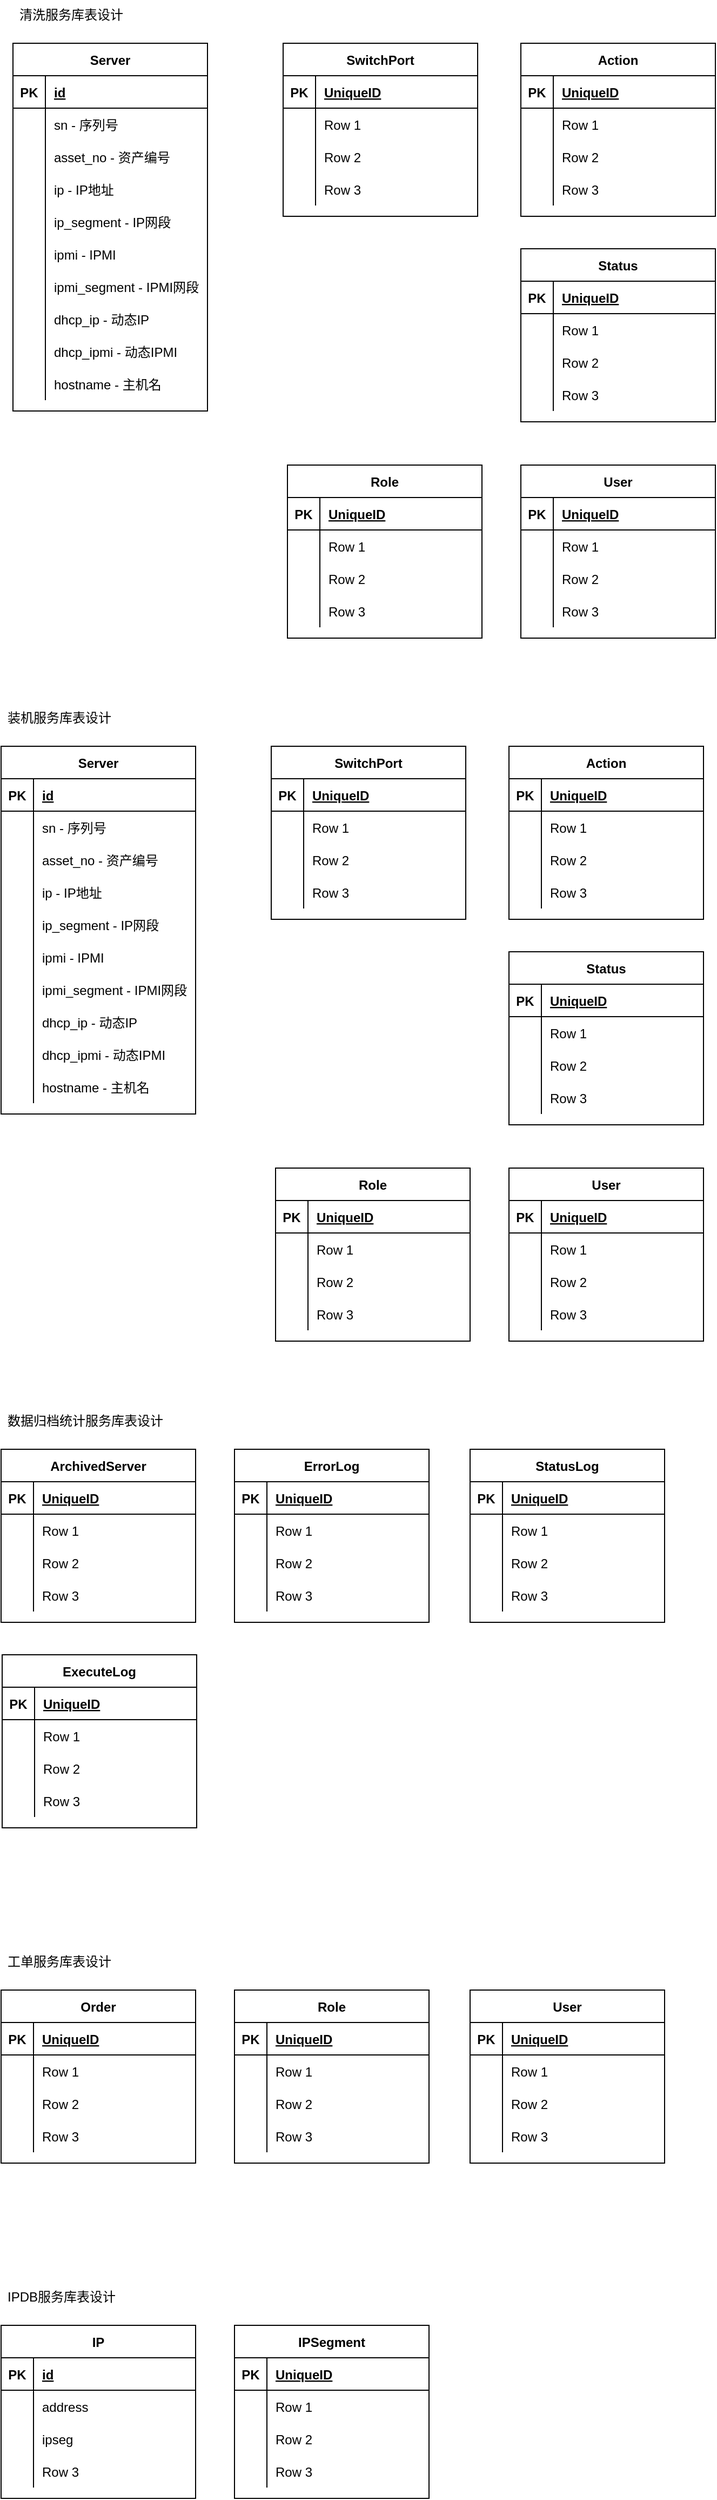 <mxfile version="13.9.9" type="github">
  <diagram id="yfQwNUaOnHE2strfXZU_" name="Page-1">
    <mxGraphModel dx="1095" dy="1781" grid="1" gridSize="10" guides="1" tooltips="1" connect="1" arrows="1" fold="1" page="1" pageScale="1" pageWidth="827" pageHeight="1169" math="0" shadow="0">
      <root>
        <mxCell id="0" />
        <mxCell id="1" parent="0" />
        <mxCell id="fQTumMXNS3Mo2PDMPsu8-28" value="Server" style="shape=table;startSize=30;container=1;collapsible=1;childLayout=tableLayout;fixedRows=1;rowLines=0;fontStyle=1;align=center;resizeLast=1;" vertex="1" parent="1">
          <mxGeometry x="89" y="-430" width="180" height="340" as="geometry" />
        </mxCell>
        <mxCell id="fQTumMXNS3Mo2PDMPsu8-29" value="" style="shape=partialRectangle;collapsible=0;dropTarget=0;pointerEvents=0;fillColor=none;top=0;left=0;bottom=1;right=0;points=[[0,0.5],[1,0.5]];portConstraint=eastwest;" vertex="1" parent="fQTumMXNS3Mo2PDMPsu8-28">
          <mxGeometry y="30" width="180" height="30" as="geometry" />
        </mxCell>
        <mxCell id="fQTumMXNS3Mo2PDMPsu8-30" value="PK" style="shape=partialRectangle;connectable=0;fillColor=none;top=0;left=0;bottom=0;right=0;fontStyle=1;overflow=hidden;" vertex="1" parent="fQTumMXNS3Mo2PDMPsu8-29">
          <mxGeometry width="30" height="30" as="geometry" />
        </mxCell>
        <mxCell id="fQTumMXNS3Mo2PDMPsu8-31" value="id" style="shape=partialRectangle;connectable=0;fillColor=none;top=0;left=0;bottom=0;right=0;align=left;spacingLeft=6;fontStyle=5;overflow=hidden;" vertex="1" parent="fQTumMXNS3Mo2PDMPsu8-29">
          <mxGeometry x="30" width="150" height="30" as="geometry" />
        </mxCell>
        <mxCell id="fQTumMXNS3Mo2PDMPsu8-32" value="" style="shape=partialRectangle;collapsible=0;dropTarget=0;pointerEvents=0;fillColor=none;top=0;left=0;bottom=0;right=0;points=[[0,0.5],[1,0.5]];portConstraint=eastwest;" vertex="1" parent="fQTumMXNS3Mo2PDMPsu8-28">
          <mxGeometry y="60" width="180" height="30" as="geometry" />
        </mxCell>
        <mxCell id="fQTumMXNS3Mo2PDMPsu8-33" value="" style="shape=partialRectangle;connectable=0;fillColor=none;top=0;left=0;bottom=0;right=0;editable=1;overflow=hidden;" vertex="1" parent="fQTumMXNS3Mo2PDMPsu8-32">
          <mxGeometry width="30" height="30" as="geometry" />
        </mxCell>
        <mxCell id="fQTumMXNS3Mo2PDMPsu8-34" value="sn - 序列号" style="shape=partialRectangle;connectable=0;fillColor=none;top=0;left=0;bottom=0;right=0;align=left;spacingLeft=6;overflow=hidden;" vertex="1" parent="fQTumMXNS3Mo2PDMPsu8-32">
          <mxGeometry x="30" width="150" height="30" as="geometry" />
        </mxCell>
        <mxCell id="fQTumMXNS3Mo2PDMPsu8-35" value="" style="shape=partialRectangle;collapsible=0;dropTarget=0;pointerEvents=0;fillColor=none;top=0;left=0;bottom=0;right=0;points=[[0,0.5],[1,0.5]];portConstraint=eastwest;" vertex="1" parent="fQTumMXNS3Mo2PDMPsu8-28">
          <mxGeometry y="90" width="180" height="30" as="geometry" />
        </mxCell>
        <mxCell id="fQTumMXNS3Mo2PDMPsu8-36" value="" style="shape=partialRectangle;connectable=0;fillColor=none;top=0;left=0;bottom=0;right=0;editable=1;overflow=hidden;" vertex="1" parent="fQTumMXNS3Mo2PDMPsu8-35">
          <mxGeometry width="30" height="30" as="geometry" />
        </mxCell>
        <mxCell id="fQTumMXNS3Mo2PDMPsu8-37" value="asset_no - 资产编号" style="shape=partialRectangle;connectable=0;fillColor=none;top=0;left=0;bottom=0;right=0;align=left;spacingLeft=6;overflow=hidden;" vertex="1" parent="fQTumMXNS3Mo2PDMPsu8-35">
          <mxGeometry x="30" width="150" height="30" as="geometry" />
        </mxCell>
        <mxCell id="fQTumMXNS3Mo2PDMPsu8-38" value="" style="shape=partialRectangle;collapsible=0;dropTarget=0;pointerEvents=0;fillColor=none;top=0;left=0;bottom=0;right=0;points=[[0,0.5],[1,0.5]];portConstraint=eastwest;" vertex="1" parent="fQTumMXNS3Mo2PDMPsu8-28">
          <mxGeometry y="120" width="180" height="30" as="geometry" />
        </mxCell>
        <mxCell id="fQTumMXNS3Mo2PDMPsu8-39" value="" style="shape=partialRectangle;connectable=0;fillColor=none;top=0;left=0;bottom=0;right=0;editable=1;overflow=hidden;" vertex="1" parent="fQTumMXNS3Mo2PDMPsu8-38">
          <mxGeometry width="30" height="30" as="geometry" />
        </mxCell>
        <mxCell id="fQTumMXNS3Mo2PDMPsu8-40" value="ip - IP地址" style="shape=partialRectangle;connectable=0;fillColor=none;top=0;left=0;bottom=0;right=0;align=left;spacingLeft=6;overflow=hidden;" vertex="1" parent="fQTumMXNS3Mo2PDMPsu8-38">
          <mxGeometry x="30" width="150" height="30" as="geometry" />
        </mxCell>
        <mxCell id="fQTumMXNS3Mo2PDMPsu8-41" value="" style="shape=partialRectangle;collapsible=0;dropTarget=0;pointerEvents=0;fillColor=none;top=0;left=0;bottom=0;right=0;points=[[0,0.5],[1,0.5]];portConstraint=eastwest;" vertex="1" parent="fQTumMXNS3Mo2PDMPsu8-28">
          <mxGeometry y="150" width="180" height="30" as="geometry" />
        </mxCell>
        <mxCell id="fQTumMXNS3Mo2PDMPsu8-42" value="" style="shape=partialRectangle;connectable=0;fillColor=none;top=0;left=0;bottom=0;right=0;editable=1;overflow=hidden;" vertex="1" parent="fQTumMXNS3Mo2PDMPsu8-41">
          <mxGeometry width="30" height="30" as="geometry" />
        </mxCell>
        <mxCell id="fQTumMXNS3Mo2PDMPsu8-43" value="ip_segment - IP网段" style="shape=partialRectangle;connectable=0;fillColor=none;top=0;left=0;bottom=0;right=0;align=left;spacingLeft=6;overflow=hidden;" vertex="1" parent="fQTumMXNS3Mo2PDMPsu8-41">
          <mxGeometry x="30" width="150" height="30" as="geometry" />
        </mxCell>
        <mxCell id="fQTumMXNS3Mo2PDMPsu8-44" value="" style="shape=partialRectangle;collapsible=0;dropTarget=0;pointerEvents=0;fillColor=none;top=0;left=0;bottom=0;right=0;points=[[0,0.5],[1,0.5]];portConstraint=eastwest;" vertex="1" parent="fQTumMXNS3Mo2PDMPsu8-28">
          <mxGeometry y="180" width="180" height="30" as="geometry" />
        </mxCell>
        <mxCell id="fQTumMXNS3Mo2PDMPsu8-45" value="" style="shape=partialRectangle;connectable=0;fillColor=none;top=0;left=0;bottom=0;right=0;editable=1;overflow=hidden;" vertex="1" parent="fQTumMXNS3Mo2PDMPsu8-44">
          <mxGeometry width="30" height="30" as="geometry" />
        </mxCell>
        <mxCell id="fQTumMXNS3Mo2PDMPsu8-46" value="ipmi - IPMI" style="shape=partialRectangle;connectable=0;fillColor=none;top=0;left=0;bottom=0;right=0;align=left;spacingLeft=6;overflow=hidden;" vertex="1" parent="fQTumMXNS3Mo2PDMPsu8-44">
          <mxGeometry x="30" width="150" height="30" as="geometry" />
        </mxCell>
        <mxCell id="fQTumMXNS3Mo2PDMPsu8-47" value="" style="shape=partialRectangle;collapsible=0;dropTarget=0;pointerEvents=0;fillColor=none;top=0;left=0;bottom=0;right=0;points=[[0,0.5],[1,0.5]];portConstraint=eastwest;" vertex="1" parent="fQTumMXNS3Mo2PDMPsu8-28">
          <mxGeometry y="210" width="180" height="30" as="geometry" />
        </mxCell>
        <mxCell id="fQTumMXNS3Mo2PDMPsu8-48" value="" style="shape=partialRectangle;connectable=0;fillColor=none;top=0;left=0;bottom=0;right=0;editable=1;overflow=hidden;" vertex="1" parent="fQTumMXNS3Mo2PDMPsu8-47">
          <mxGeometry width="30" height="30" as="geometry" />
        </mxCell>
        <mxCell id="fQTumMXNS3Mo2PDMPsu8-49" value="ipmi_segment - IPMI网段" style="shape=partialRectangle;connectable=0;fillColor=none;top=0;left=0;bottom=0;right=0;align=left;spacingLeft=6;overflow=hidden;" vertex="1" parent="fQTumMXNS3Mo2PDMPsu8-47">
          <mxGeometry x="30" width="150" height="30" as="geometry" />
        </mxCell>
        <mxCell id="fQTumMXNS3Mo2PDMPsu8-50" value="" style="shape=partialRectangle;collapsible=0;dropTarget=0;pointerEvents=0;fillColor=none;top=0;left=0;bottom=0;right=0;points=[[0,0.5],[1,0.5]];portConstraint=eastwest;" vertex="1" parent="fQTumMXNS3Mo2PDMPsu8-28">
          <mxGeometry y="240" width="180" height="30" as="geometry" />
        </mxCell>
        <mxCell id="fQTumMXNS3Mo2PDMPsu8-51" value="" style="shape=partialRectangle;connectable=0;fillColor=none;top=0;left=0;bottom=0;right=0;editable=1;overflow=hidden;" vertex="1" parent="fQTumMXNS3Mo2PDMPsu8-50">
          <mxGeometry width="30" height="30" as="geometry" />
        </mxCell>
        <mxCell id="fQTumMXNS3Mo2PDMPsu8-52" value="dhcp_ip - 动态IP" style="shape=partialRectangle;connectable=0;fillColor=none;top=0;left=0;bottom=0;right=0;align=left;spacingLeft=6;overflow=hidden;" vertex="1" parent="fQTumMXNS3Mo2PDMPsu8-50">
          <mxGeometry x="30" width="150" height="30" as="geometry" />
        </mxCell>
        <mxCell id="fQTumMXNS3Mo2PDMPsu8-53" value="" style="shape=partialRectangle;collapsible=0;dropTarget=0;pointerEvents=0;fillColor=none;top=0;left=0;bottom=0;right=0;points=[[0,0.5],[1,0.5]];portConstraint=eastwest;" vertex="1" parent="fQTumMXNS3Mo2PDMPsu8-28">
          <mxGeometry y="270" width="180" height="30" as="geometry" />
        </mxCell>
        <mxCell id="fQTumMXNS3Mo2PDMPsu8-54" value="" style="shape=partialRectangle;connectable=0;fillColor=none;top=0;left=0;bottom=0;right=0;editable=1;overflow=hidden;" vertex="1" parent="fQTumMXNS3Mo2PDMPsu8-53">
          <mxGeometry width="30" height="30" as="geometry" />
        </mxCell>
        <mxCell id="fQTumMXNS3Mo2PDMPsu8-55" value="dhcp_ipmi - 动态IPMI" style="shape=partialRectangle;connectable=0;fillColor=none;top=0;left=0;bottom=0;right=0;align=left;spacingLeft=6;overflow=hidden;" vertex="1" parent="fQTumMXNS3Mo2PDMPsu8-53">
          <mxGeometry x="30" width="150" height="30" as="geometry" />
        </mxCell>
        <mxCell id="fQTumMXNS3Mo2PDMPsu8-56" value="" style="shape=partialRectangle;collapsible=0;dropTarget=0;pointerEvents=0;fillColor=none;top=0;left=0;bottom=0;right=0;points=[[0,0.5],[1,0.5]];portConstraint=eastwest;" vertex="1" parent="fQTumMXNS3Mo2PDMPsu8-28">
          <mxGeometry y="300" width="180" height="30" as="geometry" />
        </mxCell>
        <mxCell id="fQTumMXNS3Mo2PDMPsu8-57" value="" style="shape=partialRectangle;connectable=0;fillColor=none;top=0;left=0;bottom=0;right=0;editable=1;overflow=hidden;" vertex="1" parent="fQTumMXNS3Mo2PDMPsu8-56">
          <mxGeometry width="30" height="30" as="geometry" />
        </mxCell>
        <mxCell id="fQTumMXNS3Mo2PDMPsu8-58" value="hostname - 主机名" style="shape=partialRectangle;connectable=0;fillColor=none;top=0;left=0;bottom=0;right=0;align=left;spacingLeft=6;overflow=hidden;" vertex="1" parent="fQTumMXNS3Mo2PDMPsu8-56">
          <mxGeometry x="30" width="150" height="30" as="geometry" />
        </mxCell>
        <mxCell id="fQTumMXNS3Mo2PDMPsu8-63" value="SwitchPort" style="shape=table;startSize=30;container=1;collapsible=1;childLayout=tableLayout;fixedRows=1;rowLines=0;fontStyle=1;align=center;resizeLast=1;" vertex="1" parent="1">
          <mxGeometry x="339" y="-430" width="180" height="160" as="geometry" />
        </mxCell>
        <mxCell id="fQTumMXNS3Mo2PDMPsu8-64" value="" style="shape=partialRectangle;collapsible=0;dropTarget=0;pointerEvents=0;fillColor=none;top=0;left=0;bottom=1;right=0;points=[[0,0.5],[1,0.5]];portConstraint=eastwest;" vertex="1" parent="fQTumMXNS3Mo2PDMPsu8-63">
          <mxGeometry y="30" width="180" height="30" as="geometry" />
        </mxCell>
        <mxCell id="fQTumMXNS3Mo2PDMPsu8-65" value="PK" style="shape=partialRectangle;connectable=0;fillColor=none;top=0;left=0;bottom=0;right=0;fontStyle=1;overflow=hidden;" vertex="1" parent="fQTumMXNS3Mo2PDMPsu8-64">
          <mxGeometry width="30" height="30" as="geometry" />
        </mxCell>
        <mxCell id="fQTumMXNS3Mo2PDMPsu8-66" value="UniqueID" style="shape=partialRectangle;connectable=0;fillColor=none;top=0;left=0;bottom=0;right=0;align=left;spacingLeft=6;fontStyle=5;overflow=hidden;" vertex="1" parent="fQTumMXNS3Mo2PDMPsu8-64">
          <mxGeometry x="30" width="150" height="30" as="geometry" />
        </mxCell>
        <mxCell id="fQTumMXNS3Mo2PDMPsu8-67" value="" style="shape=partialRectangle;collapsible=0;dropTarget=0;pointerEvents=0;fillColor=none;top=0;left=0;bottom=0;right=0;points=[[0,0.5],[1,0.5]];portConstraint=eastwest;" vertex="1" parent="fQTumMXNS3Mo2PDMPsu8-63">
          <mxGeometry y="60" width="180" height="30" as="geometry" />
        </mxCell>
        <mxCell id="fQTumMXNS3Mo2PDMPsu8-68" value="" style="shape=partialRectangle;connectable=0;fillColor=none;top=0;left=0;bottom=0;right=0;editable=1;overflow=hidden;" vertex="1" parent="fQTumMXNS3Mo2PDMPsu8-67">
          <mxGeometry width="30" height="30" as="geometry" />
        </mxCell>
        <mxCell id="fQTumMXNS3Mo2PDMPsu8-69" value="Row 1" style="shape=partialRectangle;connectable=0;fillColor=none;top=0;left=0;bottom=0;right=0;align=left;spacingLeft=6;overflow=hidden;" vertex="1" parent="fQTumMXNS3Mo2PDMPsu8-67">
          <mxGeometry x="30" width="150" height="30" as="geometry" />
        </mxCell>
        <mxCell id="fQTumMXNS3Mo2PDMPsu8-70" value="" style="shape=partialRectangle;collapsible=0;dropTarget=0;pointerEvents=0;fillColor=none;top=0;left=0;bottom=0;right=0;points=[[0,0.5],[1,0.5]];portConstraint=eastwest;" vertex="1" parent="fQTumMXNS3Mo2PDMPsu8-63">
          <mxGeometry y="90" width="180" height="30" as="geometry" />
        </mxCell>
        <mxCell id="fQTumMXNS3Mo2PDMPsu8-71" value="" style="shape=partialRectangle;connectable=0;fillColor=none;top=0;left=0;bottom=0;right=0;editable=1;overflow=hidden;" vertex="1" parent="fQTumMXNS3Mo2PDMPsu8-70">
          <mxGeometry width="30" height="30" as="geometry" />
        </mxCell>
        <mxCell id="fQTumMXNS3Mo2PDMPsu8-72" value="Row 2" style="shape=partialRectangle;connectable=0;fillColor=none;top=0;left=0;bottom=0;right=0;align=left;spacingLeft=6;overflow=hidden;" vertex="1" parent="fQTumMXNS3Mo2PDMPsu8-70">
          <mxGeometry x="30" width="150" height="30" as="geometry" />
        </mxCell>
        <mxCell id="fQTumMXNS3Mo2PDMPsu8-73" value="" style="shape=partialRectangle;collapsible=0;dropTarget=0;pointerEvents=0;fillColor=none;top=0;left=0;bottom=0;right=0;points=[[0,0.5],[1,0.5]];portConstraint=eastwest;" vertex="1" parent="fQTumMXNS3Mo2PDMPsu8-63">
          <mxGeometry y="120" width="180" height="30" as="geometry" />
        </mxCell>
        <mxCell id="fQTumMXNS3Mo2PDMPsu8-74" value="" style="shape=partialRectangle;connectable=0;fillColor=none;top=0;left=0;bottom=0;right=0;editable=1;overflow=hidden;" vertex="1" parent="fQTumMXNS3Mo2PDMPsu8-73">
          <mxGeometry width="30" height="30" as="geometry" />
        </mxCell>
        <mxCell id="fQTumMXNS3Mo2PDMPsu8-75" value="Row 3" style="shape=partialRectangle;connectable=0;fillColor=none;top=0;left=0;bottom=0;right=0;align=left;spacingLeft=6;overflow=hidden;" vertex="1" parent="fQTumMXNS3Mo2PDMPsu8-73">
          <mxGeometry x="30" width="150" height="30" as="geometry" />
        </mxCell>
        <mxCell id="fQTumMXNS3Mo2PDMPsu8-80" value="Action" style="shape=table;startSize=30;container=1;collapsible=1;childLayout=tableLayout;fixedRows=1;rowLines=0;fontStyle=1;align=center;resizeLast=1;" vertex="1" parent="1">
          <mxGeometry x="559" y="-430" width="180" height="160" as="geometry" />
        </mxCell>
        <mxCell id="fQTumMXNS3Mo2PDMPsu8-81" value="" style="shape=partialRectangle;collapsible=0;dropTarget=0;pointerEvents=0;fillColor=none;top=0;left=0;bottom=1;right=0;points=[[0,0.5],[1,0.5]];portConstraint=eastwest;" vertex="1" parent="fQTumMXNS3Mo2PDMPsu8-80">
          <mxGeometry y="30" width="180" height="30" as="geometry" />
        </mxCell>
        <mxCell id="fQTumMXNS3Mo2PDMPsu8-82" value="PK" style="shape=partialRectangle;connectable=0;fillColor=none;top=0;left=0;bottom=0;right=0;fontStyle=1;overflow=hidden;" vertex="1" parent="fQTumMXNS3Mo2PDMPsu8-81">
          <mxGeometry width="30" height="30" as="geometry" />
        </mxCell>
        <mxCell id="fQTumMXNS3Mo2PDMPsu8-83" value="UniqueID" style="shape=partialRectangle;connectable=0;fillColor=none;top=0;left=0;bottom=0;right=0;align=left;spacingLeft=6;fontStyle=5;overflow=hidden;" vertex="1" parent="fQTumMXNS3Mo2PDMPsu8-81">
          <mxGeometry x="30" width="150" height="30" as="geometry" />
        </mxCell>
        <mxCell id="fQTumMXNS3Mo2PDMPsu8-84" value="" style="shape=partialRectangle;collapsible=0;dropTarget=0;pointerEvents=0;fillColor=none;top=0;left=0;bottom=0;right=0;points=[[0,0.5],[1,0.5]];portConstraint=eastwest;" vertex="1" parent="fQTumMXNS3Mo2PDMPsu8-80">
          <mxGeometry y="60" width="180" height="30" as="geometry" />
        </mxCell>
        <mxCell id="fQTumMXNS3Mo2PDMPsu8-85" value="" style="shape=partialRectangle;connectable=0;fillColor=none;top=0;left=0;bottom=0;right=0;editable=1;overflow=hidden;" vertex="1" parent="fQTumMXNS3Mo2PDMPsu8-84">
          <mxGeometry width="30" height="30" as="geometry" />
        </mxCell>
        <mxCell id="fQTumMXNS3Mo2PDMPsu8-86" value="Row 1" style="shape=partialRectangle;connectable=0;fillColor=none;top=0;left=0;bottom=0;right=0;align=left;spacingLeft=6;overflow=hidden;" vertex="1" parent="fQTumMXNS3Mo2PDMPsu8-84">
          <mxGeometry x="30" width="150" height="30" as="geometry" />
        </mxCell>
        <mxCell id="fQTumMXNS3Mo2PDMPsu8-87" value="" style="shape=partialRectangle;collapsible=0;dropTarget=0;pointerEvents=0;fillColor=none;top=0;left=0;bottom=0;right=0;points=[[0,0.5],[1,0.5]];portConstraint=eastwest;" vertex="1" parent="fQTumMXNS3Mo2PDMPsu8-80">
          <mxGeometry y="90" width="180" height="30" as="geometry" />
        </mxCell>
        <mxCell id="fQTumMXNS3Mo2PDMPsu8-88" value="" style="shape=partialRectangle;connectable=0;fillColor=none;top=0;left=0;bottom=0;right=0;editable=1;overflow=hidden;" vertex="1" parent="fQTumMXNS3Mo2PDMPsu8-87">
          <mxGeometry width="30" height="30" as="geometry" />
        </mxCell>
        <mxCell id="fQTumMXNS3Mo2PDMPsu8-89" value="Row 2" style="shape=partialRectangle;connectable=0;fillColor=none;top=0;left=0;bottom=0;right=0;align=left;spacingLeft=6;overflow=hidden;" vertex="1" parent="fQTumMXNS3Mo2PDMPsu8-87">
          <mxGeometry x="30" width="150" height="30" as="geometry" />
        </mxCell>
        <mxCell id="fQTumMXNS3Mo2PDMPsu8-90" value="" style="shape=partialRectangle;collapsible=0;dropTarget=0;pointerEvents=0;fillColor=none;top=0;left=0;bottom=0;right=0;points=[[0,0.5],[1,0.5]];portConstraint=eastwest;" vertex="1" parent="fQTumMXNS3Mo2PDMPsu8-80">
          <mxGeometry y="120" width="180" height="30" as="geometry" />
        </mxCell>
        <mxCell id="fQTumMXNS3Mo2PDMPsu8-91" value="" style="shape=partialRectangle;connectable=0;fillColor=none;top=0;left=0;bottom=0;right=0;editable=1;overflow=hidden;" vertex="1" parent="fQTumMXNS3Mo2PDMPsu8-90">
          <mxGeometry width="30" height="30" as="geometry" />
        </mxCell>
        <mxCell id="fQTumMXNS3Mo2PDMPsu8-92" value="Row 3" style="shape=partialRectangle;connectable=0;fillColor=none;top=0;left=0;bottom=0;right=0;align=left;spacingLeft=6;overflow=hidden;" vertex="1" parent="fQTumMXNS3Mo2PDMPsu8-90">
          <mxGeometry x="30" width="150" height="30" as="geometry" />
        </mxCell>
        <mxCell id="fQTumMXNS3Mo2PDMPsu8-93" value="Status" style="shape=table;startSize=30;container=1;collapsible=1;childLayout=tableLayout;fixedRows=1;rowLines=0;fontStyle=1;align=center;resizeLast=1;" vertex="1" parent="1">
          <mxGeometry x="559" y="-240" width="180" height="160" as="geometry" />
        </mxCell>
        <mxCell id="fQTumMXNS3Mo2PDMPsu8-94" value="" style="shape=partialRectangle;collapsible=0;dropTarget=0;pointerEvents=0;fillColor=none;top=0;left=0;bottom=1;right=0;points=[[0,0.5],[1,0.5]];portConstraint=eastwest;" vertex="1" parent="fQTumMXNS3Mo2PDMPsu8-93">
          <mxGeometry y="30" width="180" height="30" as="geometry" />
        </mxCell>
        <mxCell id="fQTumMXNS3Mo2PDMPsu8-95" value="PK" style="shape=partialRectangle;connectable=0;fillColor=none;top=0;left=0;bottom=0;right=0;fontStyle=1;overflow=hidden;" vertex="1" parent="fQTumMXNS3Mo2PDMPsu8-94">
          <mxGeometry width="30" height="30" as="geometry" />
        </mxCell>
        <mxCell id="fQTumMXNS3Mo2PDMPsu8-96" value="UniqueID" style="shape=partialRectangle;connectable=0;fillColor=none;top=0;left=0;bottom=0;right=0;align=left;spacingLeft=6;fontStyle=5;overflow=hidden;" vertex="1" parent="fQTumMXNS3Mo2PDMPsu8-94">
          <mxGeometry x="30" width="150" height="30" as="geometry" />
        </mxCell>
        <mxCell id="fQTumMXNS3Mo2PDMPsu8-97" value="" style="shape=partialRectangle;collapsible=0;dropTarget=0;pointerEvents=0;fillColor=none;top=0;left=0;bottom=0;right=0;points=[[0,0.5],[1,0.5]];portConstraint=eastwest;" vertex="1" parent="fQTumMXNS3Mo2PDMPsu8-93">
          <mxGeometry y="60" width="180" height="30" as="geometry" />
        </mxCell>
        <mxCell id="fQTumMXNS3Mo2PDMPsu8-98" value="" style="shape=partialRectangle;connectable=0;fillColor=none;top=0;left=0;bottom=0;right=0;editable=1;overflow=hidden;" vertex="1" parent="fQTumMXNS3Mo2PDMPsu8-97">
          <mxGeometry width="30" height="30" as="geometry" />
        </mxCell>
        <mxCell id="fQTumMXNS3Mo2PDMPsu8-99" value="Row 1" style="shape=partialRectangle;connectable=0;fillColor=none;top=0;left=0;bottom=0;right=0;align=left;spacingLeft=6;overflow=hidden;" vertex="1" parent="fQTumMXNS3Mo2PDMPsu8-97">
          <mxGeometry x="30" width="150" height="30" as="geometry" />
        </mxCell>
        <mxCell id="fQTumMXNS3Mo2PDMPsu8-100" value="" style="shape=partialRectangle;collapsible=0;dropTarget=0;pointerEvents=0;fillColor=none;top=0;left=0;bottom=0;right=0;points=[[0,0.5],[1,0.5]];portConstraint=eastwest;" vertex="1" parent="fQTumMXNS3Mo2PDMPsu8-93">
          <mxGeometry y="90" width="180" height="30" as="geometry" />
        </mxCell>
        <mxCell id="fQTumMXNS3Mo2PDMPsu8-101" value="" style="shape=partialRectangle;connectable=0;fillColor=none;top=0;left=0;bottom=0;right=0;editable=1;overflow=hidden;" vertex="1" parent="fQTumMXNS3Mo2PDMPsu8-100">
          <mxGeometry width="30" height="30" as="geometry" />
        </mxCell>
        <mxCell id="fQTumMXNS3Mo2PDMPsu8-102" value="Row 2" style="shape=partialRectangle;connectable=0;fillColor=none;top=0;left=0;bottom=0;right=0;align=left;spacingLeft=6;overflow=hidden;" vertex="1" parent="fQTumMXNS3Mo2PDMPsu8-100">
          <mxGeometry x="30" width="150" height="30" as="geometry" />
        </mxCell>
        <mxCell id="fQTumMXNS3Mo2PDMPsu8-103" value="" style="shape=partialRectangle;collapsible=0;dropTarget=0;pointerEvents=0;fillColor=none;top=0;left=0;bottom=0;right=0;points=[[0,0.5],[1,0.5]];portConstraint=eastwest;" vertex="1" parent="fQTumMXNS3Mo2PDMPsu8-93">
          <mxGeometry y="120" width="180" height="30" as="geometry" />
        </mxCell>
        <mxCell id="fQTumMXNS3Mo2PDMPsu8-104" value="" style="shape=partialRectangle;connectable=0;fillColor=none;top=0;left=0;bottom=0;right=0;editable=1;overflow=hidden;" vertex="1" parent="fQTumMXNS3Mo2PDMPsu8-103">
          <mxGeometry width="30" height="30" as="geometry" />
        </mxCell>
        <mxCell id="fQTumMXNS3Mo2PDMPsu8-105" value="Row 3" style="shape=partialRectangle;connectable=0;fillColor=none;top=0;left=0;bottom=0;right=0;align=left;spacingLeft=6;overflow=hidden;" vertex="1" parent="fQTumMXNS3Mo2PDMPsu8-103">
          <mxGeometry x="30" width="150" height="30" as="geometry" />
        </mxCell>
        <mxCell id="fQTumMXNS3Mo2PDMPsu8-106" value="Role" style="shape=table;startSize=30;container=1;collapsible=1;childLayout=tableLayout;fixedRows=1;rowLines=0;fontStyle=1;align=center;resizeLast=1;" vertex="1" parent="1">
          <mxGeometry x="343" y="-40" width="180" height="160" as="geometry" />
        </mxCell>
        <mxCell id="fQTumMXNS3Mo2PDMPsu8-107" value="" style="shape=partialRectangle;collapsible=0;dropTarget=0;pointerEvents=0;fillColor=none;top=0;left=0;bottom=1;right=0;points=[[0,0.5],[1,0.5]];portConstraint=eastwest;" vertex="1" parent="fQTumMXNS3Mo2PDMPsu8-106">
          <mxGeometry y="30" width="180" height="30" as="geometry" />
        </mxCell>
        <mxCell id="fQTumMXNS3Mo2PDMPsu8-108" value="PK" style="shape=partialRectangle;connectable=0;fillColor=none;top=0;left=0;bottom=0;right=0;fontStyle=1;overflow=hidden;" vertex="1" parent="fQTumMXNS3Mo2PDMPsu8-107">
          <mxGeometry width="30" height="30" as="geometry" />
        </mxCell>
        <mxCell id="fQTumMXNS3Mo2PDMPsu8-109" value="UniqueID" style="shape=partialRectangle;connectable=0;fillColor=none;top=0;left=0;bottom=0;right=0;align=left;spacingLeft=6;fontStyle=5;overflow=hidden;" vertex="1" parent="fQTumMXNS3Mo2PDMPsu8-107">
          <mxGeometry x="30" width="150" height="30" as="geometry" />
        </mxCell>
        <mxCell id="fQTumMXNS3Mo2PDMPsu8-110" value="" style="shape=partialRectangle;collapsible=0;dropTarget=0;pointerEvents=0;fillColor=none;top=0;left=0;bottom=0;right=0;points=[[0,0.5],[1,0.5]];portConstraint=eastwest;" vertex="1" parent="fQTumMXNS3Mo2PDMPsu8-106">
          <mxGeometry y="60" width="180" height="30" as="geometry" />
        </mxCell>
        <mxCell id="fQTumMXNS3Mo2PDMPsu8-111" value="" style="shape=partialRectangle;connectable=0;fillColor=none;top=0;left=0;bottom=0;right=0;editable=1;overflow=hidden;" vertex="1" parent="fQTumMXNS3Mo2PDMPsu8-110">
          <mxGeometry width="30" height="30" as="geometry" />
        </mxCell>
        <mxCell id="fQTumMXNS3Mo2PDMPsu8-112" value="Row 1" style="shape=partialRectangle;connectable=0;fillColor=none;top=0;left=0;bottom=0;right=0;align=left;spacingLeft=6;overflow=hidden;" vertex="1" parent="fQTumMXNS3Mo2PDMPsu8-110">
          <mxGeometry x="30" width="150" height="30" as="geometry" />
        </mxCell>
        <mxCell id="fQTumMXNS3Mo2PDMPsu8-113" value="" style="shape=partialRectangle;collapsible=0;dropTarget=0;pointerEvents=0;fillColor=none;top=0;left=0;bottom=0;right=0;points=[[0,0.5],[1,0.5]];portConstraint=eastwest;" vertex="1" parent="fQTumMXNS3Mo2PDMPsu8-106">
          <mxGeometry y="90" width="180" height="30" as="geometry" />
        </mxCell>
        <mxCell id="fQTumMXNS3Mo2PDMPsu8-114" value="" style="shape=partialRectangle;connectable=0;fillColor=none;top=0;left=0;bottom=0;right=0;editable=1;overflow=hidden;" vertex="1" parent="fQTumMXNS3Mo2PDMPsu8-113">
          <mxGeometry width="30" height="30" as="geometry" />
        </mxCell>
        <mxCell id="fQTumMXNS3Mo2PDMPsu8-115" value="Row 2" style="shape=partialRectangle;connectable=0;fillColor=none;top=0;left=0;bottom=0;right=0;align=left;spacingLeft=6;overflow=hidden;" vertex="1" parent="fQTumMXNS3Mo2PDMPsu8-113">
          <mxGeometry x="30" width="150" height="30" as="geometry" />
        </mxCell>
        <mxCell id="fQTumMXNS3Mo2PDMPsu8-116" value="" style="shape=partialRectangle;collapsible=0;dropTarget=0;pointerEvents=0;fillColor=none;top=0;left=0;bottom=0;right=0;points=[[0,0.5],[1,0.5]];portConstraint=eastwest;" vertex="1" parent="fQTumMXNS3Mo2PDMPsu8-106">
          <mxGeometry y="120" width="180" height="30" as="geometry" />
        </mxCell>
        <mxCell id="fQTumMXNS3Mo2PDMPsu8-117" value="" style="shape=partialRectangle;connectable=0;fillColor=none;top=0;left=0;bottom=0;right=0;editable=1;overflow=hidden;" vertex="1" parent="fQTumMXNS3Mo2PDMPsu8-116">
          <mxGeometry width="30" height="30" as="geometry" />
        </mxCell>
        <mxCell id="fQTumMXNS3Mo2PDMPsu8-118" value="Row 3" style="shape=partialRectangle;connectable=0;fillColor=none;top=0;left=0;bottom=0;right=0;align=left;spacingLeft=6;overflow=hidden;" vertex="1" parent="fQTumMXNS3Mo2PDMPsu8-116">
          <mxGeometry x="30" width="150" height="30" as="geometry" />
        </mxCell>
        <mxCell id="fQTumMXNS3Mo2PDMPsu8-119" value="User" style="shape=table;startSize=30;container=1;collapsible=1;childLayout=tableLayout;fixedRows=1;rowLines=0;fontStyle=1;align=center;resizeLast=1;" vertex="1" parent="1">
          <mxGeometry x="559" y="-40" width="180" height="160" as="geometry" />
        </mxCell>
        <mxCell id="fQTumMXNS3Mo2PDMPsu8-120" value="" style="shape=partialRectangle;collapsible=0;dropTarget=0;pointerEvents=0;fillColor=none;top=0;left=0;bottom=1;right=0;points=[[0,0.5],[1,0.5]];portConstraint=eastwest;" vertex="1" parent="fQTumMXNS3Mo2PDMPsu8-119">
          <mxGeometry y="30" width="180" height="30" as="geometry" />
        </mxCell>
        <mxCell id="fQTumMXNS3Mo2PDMPsu8-121" value="PK" style="shape=partialRectangle;connectable=0;fillColor=none;top=0;left=0;bottom=0;right=0;fontStyle=1;overflow=hidden;" vertex="1" parent="fQTumMXNS3Mo2PDMPsu8-120">
          <mxGeometry width="30" height="30" as="geometry" />
        </mxCell>
        <mxCell id="fQTumMXNS3Mo2PDMPsu8-122" value="UniqueID" style="shape=partialRectangle;connectable=0;fillColor=none;top=0;left=0;bottom=0;right=0;align=left;spacingLeft=6;fontStyle=5;overflow=hidden;" vertex="1" parent="fQTumMXNS3Mo2PDMPsu8-120">
          <mxGeometry x="30" width="150" height="30" as="geometry" />
        </mxCell>
        <mxCell id="fQTumMXNS3Mo2PDMPsu8-123" value="" style="shape=partialRectangle;collapsible=0;dropTarget=0;pointerEvents=0;fillColor=none;top=0;left=0;bottom=0;right=0;points=[[0,0.5],[1,0.5]];portConstraint=eastwest;" vertex="1" parent="fQTumMXNS3Mo2PDMPsu8-119">
          <mxGeometry y="60" width="180" height="30" as="geometry" />
        </mxCell>
        <mxCell id="fQTumMXNS3Mo2PDMPsu8-124" value="" style="shape=partialRectangle;connectable=0;fillColor=none;top=0;left=0;bottom=0;right=0;editable=1;overflow=hidden;" vertex="1" parent="fQTumMXNS3Mo2PDMPsu8-123">
          <mxGeometry width="30" height="30" as="geometry" />
        </mxCell>
        <mxCell id="fQTumMXNS3Mo2PDMPsu8-125" value="Row 1" style="shape=partialRectangle;connectable=0;fillColor=none;top=0;left=0;bottom=0;right=0;align=left;spacingLeft=6;overflow=hidden;" vertex="1" parent="fQTumMXNS3Mo2PDMPsu8-123">
          <mxGeometry x="30" width="150" height="30" as="geometry" />
        </mxCell>
        <mxCell id="fQTumMXNS3Mo2PDMPsu8-126" value="" style="shape=partialRectangle;collapsible=0;dropTarget=0;pointerEvents=0;fillColor=none;top=0;left=0;bottom=0;right=0;points=[[0,0.5],[1,0.5]];portConstraint=eastwest;" vertex="1" parent="fQTumMXNS3Mo2PDMPsu8-119">
          <mxGeometry y="90" width="180" height="30" as="geometry" />
        </mxCell>
        <mxCell id="fQTumMXNS3Mo2PDMPsu8-127" value="" style="shape=partialRectangle;connectable=0;fillColor=none;top=0;left=0;bottom=0;right=0;editable=1;overflow=hidden;" vertex="1" parent="fQTumMXNS3Mo2PDMPsu8-126">
          <mxGeometry width="30" height="30" as="geometry" />
        </mxCell>
        <mxCell id="fQTumMXNS3Mo2PDMPsu8-128" value="Row 2" style="shape=partialRectangle;connectable=0;fillColor=none;top=0;left=0;bottom=0;right=0;align=left;spacingLeft=6;overflow=hidden;" vertex="1" parent="fQTumMXNS3Mo2PDMPsu8-126">
          <mxGeometry x="30" width="150" height="30" as="geometry" />
        </mxCell>
        <mxCell id="fQTumMXNS3Mo2PDMPsu8-129" value="" style="shape=partialRectangle;collapsible=0;dropTarget=0;pointerEvents=0;fillColor=none;top=0;left=0;bottom=0;right=0;points=[[0,0.5],[1,0.5]];portConstraint=eastwest;" vertex="1" parent="fQTumMXNS3Mo2PDMPsu8-119">
          <mxGeometry y="120" width="180" height="30" as="geometry" />
        </mxCell>
        <mxCell id="fQTumMXNS3Mo2PDMPsu8-130" value="" style="shape=partialRectangle;connectable=0;fillColor=none;top=0;left=0;bottom=0;right=0;editable=1;overflow=hidden;" vertex="1" parent="fQTumMXNS3Mo2PDMPsu8-129">
          <mxGeometry width="30" height="30" as="geometry" />
        </mxCell>
        <mxCell id="fQTumMXNS3Mo2PDMPsu8-131" value="Row 3" style="shape=partialRectangle;connectable=0;fillColor=none;top=0;left=0;bottom=0;right=0;align=left;spacingLeft=6;overflow=hidden;" vertex="1" parent="fQTumMXNS3Mo2PDMPsu8-129">
          <mxGeometry x="30" width="150" height="30" as="geometry" />
        </mxCell>
        <mxCell id="fQTumMXNS3Mo2PDMPsu8-132" value="ArchivedServer" style="shape=table;startSize=30;container=1;collapsible=1;childLayout=tableLayout;fixedRows=1;rowLines=0;fontStyle=1;align=center;resizeLast=1;" vertex="1" parent="1">
          <mxGeometry x="89" y="220" width="180" height="160" as="geometry" />
        </mxCell>
        <mxCell id="fQTumMXNS3Mo2PDMPsu8-133" value="" style="shape=partialRectangle;collapsible=0;dropTarget=0;pointerEvents=0;fillColor=none;top=0;left=0;bottom=1;right=0;points=[[0,0.5],[1,0.5]];portConstraint=eastwest;" vertex="1" parent="fQTumMXNS3Mo2PDMPsu8-132">
          <mxGeometry y="30" width="180" height="30" as="geometry" />
        </mxCell>
        <mxCell id="fQTumMXNS3Mo2PDMPsu8-134" value="PK" style="shape=partialRectangle;connectable=0;fillColor=none;top=0;left=0;bottom=0;right=0;fontStyle=1;overflow=hidden;" vertex="1" parent="fQTumMXNS3Mo2PDMPsu8-133">
          <mxGeometry width="30" height="30" as="geometry" />
        </mxCell>
        <mxCell id="fQTumMXNS3Mo2PDMPsu8-135" value="UniqueID" style="shape=partialRectangle;connectable=0;fillColor=none;top=0;left=0;bottom=0;right=0;align=left;spacingLeft=6;fontStyle=5;overflow=hidden;" vertex="1" parent="fQTumMXNS3Mo2PDMPsu8-133">
          <mxGeometry x="30" width="150" height="30" as="geometry" />
        </mxCell>
        <mxCell id="fQTumMXNS3Mo2PDMPsu8-136" value="" style="shape=partialRectangle;collapsible=0;dropTarget=0;pointerEvents=0;fillColor=none;top=0;left=0;bottom=0;right=0;points=[[0,0.5],[1,0.5]];portConstraint=eastwest;" vertex="1" parent="fQTumMXNS3Mo2PDMPsu8-132">
          <mxGeometry y="60" width="180" height="30" as="geometry" />
        </mxCell>
        <mxCell id="fQTumMXNS3Mo2PDMPsu8-137" value="" style="shape=partialRectangle;connectable=0;fillColor=none;top=0;left=0;bottom=0;right=0;editable=1;overflow=hidden;" vertex="1" parent="fQTumMXNS3Mo2PDMPsu8-136">
          <mxGeometry width="30" height="30" as="geometry" />
        </mxCell>
        <mxCell id="fQTumMXNS3Mo2PDMPsu8-138" value="Row 1" style="shape=partialRectangle;connectable=0;fillColor=none;top=0;left=0;bottom=0;right=0;align=left;spacingLeft=6;overflow=hidden;" vertex="1" parent="fQTumMXNS3Mo2PDMPsu8-136">
          <mxGeometry x="30" width="150" height="30" as="geometry" />
        </mxCell>
        <mxCell id="fQTumMXNS3Mo2PDMPsu8-139" value="" style="shape=partialRectangle;collapsible=0;dropTarget=0;pointerEvents=0;fillColor=none;top=0;left=0;bottom=0;right=0;points=[[0,0.5],[1,0.5]];portConstraint=eastwest;" vertex="1" parent="fQTumMXNS3Mo2PDMPsu8-132">
          <mxGeometry y="90" width="180" height="30" as="geometry" />
        </mxCell>
        <mxCell id="fQTumMXNS3Mo2PDMPsu8-140" value="" style="shape=partialRectangle;connectable=0;fillColor=none;top=0;left=0;bottom=0;right=0;editable=1;overflow=hidden;" vertex="1" parent="fQTumMXNS3Mo2PDMPsu8-139">
          <mxGeometry width="30" height="30" as="geometry" />
        </mxCell>
        <mxCell id="fQTumMXNS3Mo2PDMPsu8-141" value="Row 2" style="shape=partialRectangle;connectable=0;fillColor=none;top=0;left=0;bottom=0;right=0;align=left;spacingLeft=6;overflow=hidden;" vertex="1" parent="fQTumMXNS3Mo2PDMPsu8-139">
          <mxGeometry x="30" width="150" height="30" as="geometry" />
        </mxCell>
        <mxCell id="fQTumMXNS3Mo2PDMPsu8-142" value="" style="shape=partialRectangle;collapsible=0;dropTarget=0;pointerEvents=0;fillColor=none;top=0;left=0;bottom=0;right=0;points=[[0,0.5],[1,0.5]];portConstraint=eastwest;" vertex="1" parent="fQTumMXNS3Mo2PDMPsu8-132">
          <mxGeometry y="120" width="180" height="30" as="geometry" />
        </mxCell>
        <mxCell id="fQTumMXNS3Mo2PDMPsu8-143" value="" style="shape=partialRectangle;connectable=0;fillColor=none;top=0;left=0;bottom=0;right=0;editable=1;overflow=hidden;" vertex="1" parent="fQTumMXNS3Mo2PDMPsu8-142">
          <mxGeometry width="30" height="30" as="geometry" />
        </mxCell>
        <mxCell id="fQTumMXNS3Mo2PDMPsu8-144" value="Row 3" style="shape=partialRectangle;connectable=0;fillColor=none;top=0;left=0;bottom=0;right=0;align=left;spacingLeft=6;overflow=hidden;" vertex="1" parent="fQTumMXNS3Mo2PDMPsu8-142">
          <mxGeometry x="30" width="150" height="30" as="geometry" />
        </mxCell>
        <mxCell id="fQTumMXNS3Mo2PDMPsu8-145" value="ErrorLog" style="shape=table;startSize=30;container=1;collapsible=1;childLayout=tableLayout;fixedRows=1;rowLines=0;fontStyle=1;align=center;resizeLast=1;" vertex="1" parent="1">
          <mxGeometry x="305" y="220" width="180" height="160" as="geometry" />
        </mxCell>
        <mxCell id="fQTumMXNS3Mo2PDMPsu8-146" value="" style="shape=partialRectangle;collapsible=0;dropTarget=0;pointerEvents=0;fillColor=none;top=0;left=0;bottom=1;right=0;points=[[0,0.5],[1,0.5]];portConstraint=eastwest;" vertex="1" parent="fQTumMXNS3Mo2PDMPsu8-145">
          <mxGeometry y="30" width="180" height="30" as="geometry" />
        </mxCell>
        <mxCell id="fQTumMXNS3Mo2PDMPsu8-147" value="PK" style="shape=partialRectangle;connectable=0;fillColor=none;top=0;left=0;bottom=0;right=0;fontStyle=1;overflow=hidden;" vertex="1" parent="fQTumMXNS3Mo2PDMPsu8-146">
          <mxGeometry width="30" height="30" as="geometry" />
        </mxCell>
        <mxCell id="fQTumMXNS3Mo2PDMPsu8-148" value="UniqueID" style="shape=partialRectangle;connectable=0;fillColor=none;top=0;left=0;bottom=0;right=0;align=left;spacingLeft=6;fontStyle=5;overflow=hidden;" vertex="1" parent="fQTumMXNS3Mo2PDMPsu8-146">
          <mxGeometry x="30" width="150" height="30" as="geometry" />
        </mxCell>
        <mxCell id="fQTumMXNS3Mo2PDMPsu8-149" value="" style="shape=partialRectangle;collapsible=0;dropTarget=0;pointerEvents=0;fillColor=none;top=0;left=0;bottom=0;right=0;points=[[0,0.5],[1,0.5]];portConstraint=eastwest;" vertex="1" parent="fQTumMXNS3Mo2PDMPsu8-145">
          <mxGeometry y="60" width="180" height="30" as="geometry" />
        </mxCell>
        <mxCell id="fQTumMXNS3Mo2PDMPsu8-150" value="" style="shape=partialRectangle;connectable=0;fillColor=none;top=0;left=0;bottom=0;right=0;editable=1;overflow=hidden;" vertex="1" parent="fQTumMXNS3Mo2PDMPsu8-149">
          <mxGeometry width="30" height="30" as="geometry" />
        </mxCell>
        <mxCell id="fQTumMXNS3Mo2PDMPsu8-151" value="Row 1" style="shape=partialRectangle;connectable=0;fillColor=none;top=0;left=0;bottom=0;right=0;align=left;spacingLeft=6;overflow=hidden;" vertex="1" parent="fQTumMXNS3Mo2PDMPsu8-149">
          <mxGeometry x="30" width="150" height="30" as="geometry" />
        </mxCell>
        <mxCell id="fQTumMXNS3Mo2PDMPsu8-152" value="" style="shape=partialRectangle;collapsible=0;dropTarget=0;pointerEvents=0;fillColor=none;top=0;left=0;bottom=0;right=0;points=[[0,0.5],[1,0.5]];portConstraint=eastwest;" vertex="1" parent="fQTumMXNS3Mo2PDMPsu8-145">
          <mxGeometry y="90" width="180" height="30" as="geometry" />
        </mxCell>
        <mxCell id="fQTumMXNS3Mo2PDMPsu8-153" value="" style="shape=partialRectangle;connectable=0;fillColor=none;top=0;left=0;bottom=0;right=0;editable=1;overflow=hidden;" vertex="1" parent="fQTumMXNS3Mo2PDMPsu8-152">
          <mxGeometry width="30" height="30" as="geometry" />
        </mxCell>
        <mxCell id="fQTumMXNS3Mo2PDMPsu8-154" value="Row 2" style="shape=partialRectangle;connectable=0;fillColor=none;top=0;left=0;bottom=0;right=0;align=left;spacingLeft=6;overflow=hidden;" vertex="1" parent="fQTumMXNS3Mo2PDMPsu8-152">
          <mxGeometry x="30" width="150" height="30" as="geometry" />
        </mxCell>
        <mxCell id="fQTumMXNS3Mo2PDMPsu8-155" value="" style="shape=partialRectangle;collapsible=0;dropTarget=0;pointerEvents=0;fillColor=none;top=0;left=0;bottom=0;right=0;points=[[0,0.5],[1,0.5]];portConstraint=eastwest;" vertex="1" parent="fQTumMXNS3Mo2PDMPsu8-145">
          <mxGeometry y="120" width="180" height="30" as="geometry" />
        </mxCell>
        <mxCell id="fQTumMXNS3Mo2PDMPsu8-156" value="" style="shape=partialRectangle;connectable=0;fillColor=none;top=0;left=0;bottom=0;right=0;editable=1;overflow=hidden;" vertex="1" parent="fQTumMXNS3Mo2PDMPsu8-155">
          <mxGeometry width="30" height="30" as="geometry" />
        </mxCell>
        <mxCell id="fQTumMXNS3Mo2PDMPsu8-157" value="Row 3" style="shape=partialRectangle;connectable=0;fillColor=none;top=0;left=0;bottom=0;right=0;align=left;spacingLeft=6;overflow=hidden;" vertex="1" parent="fQTumMXNS3Mo2PDMPsu8-155">
          <mxGeometry x="30" width="150" height="30" as="geometry" />
        </mxCell>
        <mxCell id="fQTumMXNS3Mo2PDMPsu8-158" value="Server" style="shape=table;startSize=30;container=1;collapsible=1;childLayout=tableLayout;fixedRows=1;rowLines=0;fontStyle=1;align=center;resizeLast=1;" vertex="1" parent="1">
          <mxGeometry x="100" y="-1080" width="180" height="340" as="geometry" />
        </mxCell>
        <mxCell id="fQTumMXNS3Mo2PDMPsu8-159" value="" style="shape=partialRectangle;collapsible=0;dropTarget=0;pointerEvents=0;fillColor=none;top=0;left=0;bottom=1;right=0;points=[[0,0.5],[1,0.5]];portConstraint=eastwest;" vertex="1" parent="fQTumMXNS3Mo2PDMPsu8-158">
          <mxGeometry y="30" width="180" height="30" as="geometry" />
        </mxCell>
        <mxCell id="fQTumMXNS3Mo2PDMPsu8-160" value="PK" style="shape=partialRectangle;connectable=0;fillColor=none;top=0;left=0;bottom=0;right=0;fontStyle=1;overflow=hidden;" vertex="1" parent="fQTumMXNS3Mo2PDMPsu8-159">
          <mxGeometry width="30" height="30" as="geometry" />
        </mxCell>
        <mxCell id="fQTumMXNS3Mo2PDMPsu8-161" value="id" style="shape=partialRectangle;connectable=0;fillColor=none;top=0;left=0;bottom=0;right=0;align=left;spacingLeft=6;fontStyle=5;overflow=hidden;" vertex="1" parent="fQTumMXNS3Mo2PDMPsu8-159">
          <mxGeometry x="30" width="150" height="30" as="geometry" />
        </mxCell>
        <mxCell id="fQTumMXNS3Mo2PDMPsu8-162" value="" style="shape=partialRectangle;collapsible=0;dropTarget=0;pointerEvents=0;fillColor=none;top=0;left=0;bottom=0;right=0;points=[[0,0.5],[1,0.5]];portConstraint=eastwest;" vertex="1" parent="fQTumMXNS3Mo2PDMPsu8-158">
          <mxGeometry y="60" width="180" height="30" as="geometry" />
        </mxCell>
        <mxCell id="fQTumMXNS3Mo2PDMPsu8-163" value="" style="shape=partialRectangle;connectable=0;fillColor=none;top=0;left=0;bottom=0;right=0;editable=1;overflow=hidden;" vertex="1" parent="fQTumMXNS3Mo2PDMPsu8-162">
          <mxGeometry width="30" height="30" as="geometry" />
        </mxCell>
        <mxCell id="fQTumMXNS3Mo2PDMPsu8-164" value="sn - 序列号" style="shape=partialRectangle;connectable=0;fillColor=none;top=0;left=0;bottom=0;right=0;align=left;spacingLeft=6;overflow=hidden;" vertex="1" parent="fQTumMXNS3Mo2PDMPsu8-162">
          <mxGeometry x="30" width="150" height="30" as="geometry" />
        </mxCell>
        <mxCell id="fQTumMXNS3Mo2PDMPsu8-165" value="" style="shape=partialRectangle;collapsible=0;dropTarget=0;pointerEvents=0;fillColor=none;top=0;left=0;bottom=0;right=0;points=[[0,0.5],[1,0.5]];portConstraint=eastwest;" vertex="1" parent="fQTumMXNS3Mo2PDMPsu8-158">
          <mxGeometry y="90" width="180" height="30" as="geometry" />
        </mxCell>
        <mxCell id="fQTumMXNS3Mo2PDMPsu8-166" value="" style="shape=partialRectangle;connectable=0;fillColor=none;top=0;left=0;bottom=0;right=0;editable=1;overflow=hidden;" vertex="1" parent="fQTumMXNS3Mo2PDMPsu8-165">
          <mxGeometry width="30" height="30" as="geometry" />
        </mxCell>
        <mxCell id="fQTumMXNS3Mo2PDMPsu8-167" value="asset_no - 资产编号" style="shape=partialRectangle;connectable=0;fillColor=none;top=0;left=0;bottom=0;right=0;align=left;spacingLeft=6;overflow=hidden;" vertex="1" parent="fQTumMXNS3Mo2PDMPsu8-165">
          <mxGeometry x="30" width="150" height="30" as="geometry" />
        </mxCell>
        <mxCell id="fQTumMXNS3Mo2PDMPsu8-168" value="" style="shape=partialRectangle;collapsible=0;dropTarget=0;pointerEvents=0;fillColor=none;top=0;left=0;bottom=0;right=0;points=[[0,0.5],[1,0.5]];portConstraint=eastwest;" vertex="1" parent="fQTumMXNS3Mo2PDMPsu8-158">
          <mxGeometry y="120" width="180" height="30" as="geometry" />
        </mxCell>
        <mxCell id="fQTumMXNS3Mo2PDMPsu8-169" value="" style="shape=partialRectangle;connectable=0;fillColor=none;top=0;left=0;bottom=0;right=0;editable=1;overflow=hidden;" vertex="1" parent="fQTumMXNS3Mo2PDMPsu8-168">
          <mxGeometry width="30" height="30" as="geometry" />
        </mxCell>
        <mxCell id="fQTumMXNS3Mo2PDMPsu8-170" value="ip - IP地址" style="shape=partialRectangle;connectable=0;fillColor=none;top=0;left=0;bottom=0;right=0;align=left;spacingLeft=6;overflow=hidden;" vertex="1" parent="fQTumMXNS3Mo2PDMPsu8-168">
          <mxGeometry x="30" width="150" height="30" as="geometry" />
        </mxCell>
        <mxCell id="fQTumMXNS3Mo2PDMPsu8-171" value="" style="shape=partialRectangle;collapsible=0;dropTarget=0;pointerEvents=0;fillColor=none;top=0;left=0;bottom=0;right=0;points=[[0,0.5],[1,0.5]];portConstraint=eastwest;" vertex="1" parent="fQTumMXNS3Mo2PDMPsu8-158">
          <mxGeometry y="150" width="180" height="30" as="geometry" />
        </mxCell>
        <mxCell id="fQTumMXNS3Mo2PDMPsu8-172" value="" style="shape=partialRectangle;connectable=0;fillColor=none;top=0;left=0;bottom=0;right=0;editable=1;overflow=hidden;" vertex="1" parent="fQTumMXNS3Mo2PDMPsu8-171">
          <mxGeometry width="30" height="30" as="geometry" />
        </mxCell>
        <mxCell id="fQTumMXNS3Mo2PDMPsu8-173" value="ip_segment - IP网段" style="shape=partialRectangle;connectable=0;fillColor=none;top=0;left=0;bottom=0;right=0;align=left;spacingLeft=6;overflow=hidden;" vertex="1" parent="fQTumMXNS3Mo2PDMPsu8-171">
          <mxGeometry x="30" width="150" height="30" as="geometry" />
        </mxCell>
        <mxCell id="fQTumMXNS3Mo2PDMPsu8-174" value="" style="shape=partialRectangle;collapsible=0;dropTarget=0;pointerEvents=0;fillColor=none;top=0;left=0;bottom=0;right=0;points=[[0,0.5],[1,0.5]];portConstraint=eastwest;" vertex="1" parent="fQTumMXNS3Mo2PDMPsu8-158">
          <mxGeometry y="180" width="180" height="30" as="geometry" />
        </mxCell>
        <mxCell id="fQTumMXNS3Mo2PDMPsu8-175" value="" style="shape=partialRectangle;connectable=0;fillColor=none;top=0;left=0;bottom=0;right=0;editable=1;overflow=hidden;" vertex="1" parent="fQTumMXNS3Mo2PDMPsu8-174">
          <mxGeometry width="30" height="30" as="geometry" />
        </mxCell>
        <mxCell id="fQTumMXNS3Mo2PDMPsu8-176" value="ipmi - IPMI" style="shape=partialRectangle;connectable=0;fillColor=none;top=0;left=0;bottom=0;right=0;align=left;spacingLeft=6;overflow=hidden;" vertex="1" parent="fQTumMXNS3Mo2PDMPsu8-174">
          <mxGeometry x="30" width="150" height="30" as="geometry" />
        </mxCell>
        <mxCell id="fQTumMXNS3Mo2PDMPsu8-177" value="" style="shape=partialRectangle;collapsible=0;dropTarget=0;pointerEvents=0;fillColor=none;top=0;left=0;bottom=0;right=0;points=[[0,0.5],[1,0.5]];portConstraint=eastwest;" vertex="1" parent="fQTumMXNS3Mo2PDMPsu8-158">
          <mxGeometry y="210" width="180" height="30" as="geometry" />
        </mxCell>
        <mxCell id="fQTumMXNS3Mo2PDMPsu8-178" value="" style="shape=partialRectangle;connectable=0;fillColor=none;top=0;left=0;bottom=0;right=0;editable=1;overflow=hidden;" vertex="1" parent="fQTumMXNS3Mo2PDMPsu8-177">
          <mxGeometry width="30" height="30" as="geometry" />
        </mxCell>
        <mxCell id="fQTumMXNS3Mo2PDMPsu8-179" value="ipmi_segment - IPMI网段" style="shape=partialRectangle;connectable=0;fillColor=none;top=0;left=0;bottom=0;right=0;align=left;spacingLeft=6;overflow=hidden;" vertex="1" parent="fQTumMXNS3Mo2PDMPsu8-177">
          <mxGeometry x="30" width="150" height="30" as="geometry" />
        </mxCell>
        <mxCell id="fQTumMXNS3Mo2PDMPsu8-180" value="" style="shape=partialRectangle;collapsible=0;dropTarget=0;pointerEvents=0;fillColor=none;top=0;left=0;bottom=0;right=0;points=[[0,0.5],[1,0.5]];portConstraint=eastwest;" vertex="1" parent="fQTumMXNS3Mo2PDMPsu8-158">
          <mxGeometry y="240" width="180" height="30" as="geometry" />
        </mxCell>
        <mxCell id="fQTumMXNS3Mo2PDMPsu8-181" value="" style="shape=partialRectangle;connectable=0;fillColor=none;top=0;left=0;bottom=0;right=0;editable=1;overflow=hidden;" vertex="1" parent="fQTumMXNS3Mo2PDMPsu8-180">
          <mxGeometry width="30" height="30" as="geometry" />
        </mxCell>
        <mxCell id="fQTumMXNS3Mo2PDMPsu8-182" value="dhcp_ip - 动态IP" style="shape=partialRectangle;connectable=0;fillColor=none;top=0;left=0;bottom=0;right=0;align=left;spacingLeft=6;overflow=hidden;" vertex="1" parent="fQTumMXNS3Mo2PDMPsu8-180">
          <mxGeometry x="30" width="150" height="30" as="geometry" />
        </mxCell>
        <mxCell id="fQTumMXNS3Mo2PDMPsu8-183" value="" style="shape=partialRectangle;collapsible=0;dropTarget=0;pointerEvents=0;fillColor=none;top=0;left=0;bottom=0;right=0;points=[[0,0.5],[1,0.5]];portConstraint=eastwest;" vertex="1" parent="fQTumMXNS3Mo2PDMPsu8-158">
          <mxGeometry y="270" width="180" height="30" as="geometry" />
        </mxCell>
        <mxCell id="fQTumMXNS3Mo2PDMPsu8-184" value="" style="shape=partialRectangle;connectable=0;fillColor=none;top=0;left=0;bottom=0;right=0;editable=1;overflow=hidden;" vertex="1" parent="fQTumMXNS3Mo2PDMPsu8-183">
          <mxGeometry width="30" height="30" as="geometry" />
        </mxCell>
        <mxCell id="fQTumMXNS3Mo2PDMPsu8-185" value="dhcp_ipmi - 动态IPMI" style="shape=partialRectangle;connectable=0;fillColor=none;top=0;left=0;bottom=0;right=0;align=left;spacingLeft=6;overflow=hidden;" vertex="1" parent="fQTumMXNS3Mo2PDMPsu8-183">
          <mxGeometry x="30" width="150" height="30" as="geometry" />
        </mxCell>
        <mxCell id="fQTumMXNS3Mo2PDMPsu8-186" value="" style="shape=partialRectangle;collapsible=0;dropTarget=0;pointerEvents=0;fillColor=none;top=0;left=0;bottom=0;right=0;points=[[0,0.5],[1,0.5]];portConstraint=eastwest;" vertex="1" parent="fQTumMXNS3Mo2PDMPsu8-158">
          <mxGeometry y="300" width="180" height="30" as="geometry" />
        </mxCell>
        <mxCell id="fQTumMXNS3Mo2PDMPsu8-187" value="" style="shape=partialRectangle;connectable=0;fillColor=none;top=0;left=0;bottom=0;right=0;editable=1;overflow=hidden;" vertex="1" parent="fQTumMXNS3Mo2PDMPsu8-186">
          <mxGeometry width="30" height="30" as="geometry" />
        </mxCell>
        <mxCell id="fQTumMXNS3Mo2PDMPsu8-188" value="hostname - 主机名" style="shape=partialRectangle;connectable=0;fillColor=none;top=0;left=0;bottom=0;right=0;align=left;spacingLeft=6;overflow=hidden;" vertex="1" parent="fQTumMXNS3Mo2PDMPsu8-186">
          <mxGeometry x="30" width="150" height="30" as="geometry" />
        </mxCell>
        <mxCell id="fQTumMXNS3Mo2PDMPsu8-189" value="SwitchPort" style="shape=table;startSize=30;container=1;collapsible=1;childLayout=tableLayout;fixedRows=1;rowLines=0;fontStyle=1;align=center;resizeLast=1;" vertex="1" parent="1">
          <mxGeometry x="350" y="-1080" width="180" height="160" as="geometry" />
        </mxCell>
        <mxCell id="fQTumMXNS3Mo2PDMPsu8-190" value="" style="shape=partialRectangle;collapsible=0;dropTarget=0;pointerEvents=0;fillColor=none;top=0;left=0;bottom=1;right=0;points=[[0,0.5],[1,0.5]];portConstraint=eastwest;" vertex="1" parent="fQTumMXNS3Mo2PDMPsu8-189">
          <mxGeometry y="30" width="180" height="30" as="geometry" />
        </mxCell>
        <mxCell id="fQTumMXNS3Mo2PDMPsu8-191" value="PK" style="shape=partialRectangle;connectable=0;fillColor=none;top=0;left=0;bottom=0;right=0;fontStyle=1;overflow=hidden;" vertex="1" parent="fQTumMXNS3Mo2PDMPsu8-190">
          <mxGeometry width="30" height="30" as="geometry" />
        </mxCell>
        <mxCell id="fQTumMXNS3Mo2PDMPsu8-192" value="UniqueID" style="shape=partialRectangle;connectable=0;fillColor=none;top=0;left=0;bottom=0;right=0;align=left;spacingLeft=6;fontStyle=5;overflow=hidden;" vertex="1" parent="fQTumMXNS3Mo2PDMPsu8-190">
          <mxGeometry x="30" width="150" height="30" as="geometry" />
        </mxCell>
        <mxCell id="fQTumMXNS3Mo2PDMPsu8-193" value="" style="shape=partialRectangle;collapsible=0;dropTarget=0;pointerEvents=0;fillColor=none;top=0;left=0;bottom=0;right=0;points=[[0,0.5],[1,0.5]];portConstraint=eastwest;" vertex="1" parent="fQTumMXNS3Mo2PDMPsu8-189">
          <mxGeometry y="60" width="180" height="30" as="geometry" />
        </mxCell>
        <mxCell id="fQTumMXNS3Mo2PDMPsu8-194" value="" style="shape=partialRectangle;connectable=0;fillColor=none;top=0;left=0;bottom=0;right=0;editable=1;overflow=hidden;" vertex="1" parent="fQTumMXNS3Mo2PDMPsu8-193">
          <mxGeometry width="30" height="30" as="geometry" />
        </mxCell>
        <mxCell id="fQTumMXNS3Mo2PDMPsu8-195" value="Row 1" style="shape=partialRectangle;connectable=0;fillColor=none;top=0;left=0;bottom=0;right=0;align=left;spacingLeft=6;overflow=hidden;" vertex="1" parent="fQTumMXNS3Mo2PDMPsu8-193">
          <mxGeometry x="30" width="150" height="30" as="geometry" />
        </mxCell>
        <mxCell id="fQTumMXNS3Mo2PDMPsu8-196" value="" style="shape=partialRectangle;collapsible=0;dropTarget=0;pointerEvents=0;fillColor=none;top=0;left=0;bottom=0;right=0;points=[[0,0.5],[1,0.5]];portConstraint=eastwest;" vertex="1" parent="fQTumMXNS3Mo2PDMPsu8-189">
          <mxGeometry y="90" width="180" height="30" as="geometry" />
        </mxCell>
        <mxCell id="fQTumMXNS3Mo2PDMPsu8-197" value="" style="shape=partialRectangle;connectable=0;fillColor=none;top=0;left=0;bottom=0;right=0;editable=1;overflow=hidden;" vertex="1" parent="fQTumMXNS3Mo2PDMPsu8-196">
          <mxGeometry width="30" height="30" as="geometry" />
        </mxCell>
        <mxCell id="fQTumMXNS3Mo2PDMPsu8-198" value="Row 2" style="shape=partialRectangle;connectable=0;fillColor=none;top=0;left=0;bottom=0;right=0;align=left;spacingLeft=6;overflow=hidden;" vertex="1" parent="fQTumMXNS3Mo2PDMPsu8-196">
          <mxGeometry x="30" width="150" height="30" as="geometry" />
        </mxCell>
        <mxCell id="fQTumMXNS3Mo2PDMPsu8-199" value="" style="shape=partialRectangle;collapsible=0;dropTarget=0;pointerEvents=0;fillColor=none;top=0;left=0;bottom=0;right=0;points=[[0,0.5],[1,0.5]];portConstraint=eastwest;" vertex="1" parent="fQTumMXNS3Mo2PDMPsu8-189">
          <mxGeometry y="120" width="180" height="30" as="geometry" />
        </mxCell>
        <mxCell id="fQTumMXNS3Mo2PDMPsu8-200" value="" style="shape=partialRectangle;connectable=0;fillColor=none;top=0;left=0;bottom=0;right=0;editable=1;overflow=hidden;" vertex="1" parent="fQTumMXNS3Mo2PDMPsu8-199">
          <mxGeometry width="30" height="30" as="geometry" />
        </mxCell>
        <mxCell id="fQTumMXNS3Mo2PDMPsu8-201" value="Row 3" style="shape=partialRectangle;connectable=0;fillColor=none;top=0;left=0;bottom=0;right=0;align=left;spacingLeft=6;overflow=hidden;" vertex="1" parent="fQTumMXNS3Mo2PDMPsu8-199">
          <mxGeometry x="30" width="150" height="30" as="geometry" />
        </mxCell>
        <mxCell id="fQTumMXNS3Mo2PDMPsu8-202" value="Action" style="shape=table;startSize=30;container=1;collapsible=1;childLayout=tableLayout;fixedRows=1;rowLines=0;fontStyle=1;align=center;resizeLast=1;" vertex="1" parent="1">
          <mxGeometry x="570" y="-1080" width="180" height="160" as="geometry" />
        </mxCell>
        <mxCell id="fQTumMXNS3Mo2PDMPsu8-203" value="" style="shape=partialRectangle;collapsible=0;dropTarget=0;pointerEvents=0;fillColor=none;top=0;left=0;bottom=1;right=0;points=[[0,0.5],[1,0.5]];portConstraint=eastwest;" vertex="1" parent="fQTumMXNS3Mo2PDMPsu8-202">
          <mxGeometry y="30" width="180" height="30" as="geometry" />
        </mxCell>
        <mxCell id="fQTumMXNS3Mo2PDMPsu8-204" value="PK" style="shape=partialRectangle;connectable=0;fillColor=none;top=0;left=0;bottom=0;right=0;fontStyle=1;overflow=hidden;" vertex="1" parent="fQTumMXNS3Mo2PDMPsu8-203">
          <mxGeometry width="30" height="30" as="geometry" />
        </mxCell>
        <mxCell id="fQTumMXNS3Mo2PDMPsu8-205" value="UniqueID" style="shape=partialRectangle;connectable=0;fillColor=none;top=0;left=0;bottom=0;right=0;align=left;spacingLeft=6;fontStyle=5;overflow=hidden;" vertex="1" parent="fQTumMXNS3Mo2PDMPsu8-203">
          <mxGeometry x="30" width="150" height="30" as="geometry" />
        </mxCell>
        <mxCell id="fQTumMXNS3Mo2PDMPsu8-206" value="" style="shape=partialRectangle;collapsible=0;dropTarget=0;pointerEvents=0;fillColor=none;top=0;left=0;bottom=0;right=0;points=[[0,0.5],[1,0.5]];portConstraint=eastwest;" vertex="1" parent="fQTumMXNS3Mo2PDMPsu8-202">
          <mxGeometry y="60" width="180" height="30" as="geometry" />
        </mxCell>
        <mxCell id="fQTumMXNS3Mo2PDMPsu8-207" value="" style="shape=partialRectangle;connectable=0;fillColor=none;top=0;left=0;bottom=0;right=0;editable=1;overflow=hidden;" vertex="1" parent="fQTumMXNS3Mo2PDMPsu8-206">
          <mxGeometry width="30" height="30" as="geometry" />
        </mxCell>
        <mxCell id="fQTumMXNS3Mo2PDMPsu8-208" value="Row 1" style="shape=partialRectangle;connectable=0;fillColor=none;top=0;left=0;bottom=0;right=0;align=left;spacingLeft=6;overflow=hidden;" vertex="1" parent="fQTumMXNS3Mo2PDMPsu8-206">
          <mxGeometry x="30" width="150" height="30" as="geometry" />
        </mxCell>
        <mxCell id="fQTumMXNS3Mo2PDMPsu8-209" value="" style="shape=partialRectangle;collapsible=0;dropTarget=0;pointerEvents=0;fillColor=none;top=0;left=0;bottom=0;right=0;points=[[0,0.5],[1,0.5]];portConstraint=eastwest;" vertex="1" parent="fQTumMXNS3Mo2PDMPsu8-202">
          <mxGeometry y="90" width="180" height="30" as="geometry" />
        </mxCell>
        <mxCell id="fQTumMXNS3Mo2PDMPsu8-210" value="" style="shape=partialRectangle;connectable=0;fillColor=none;top=0;left=0;bottom=0;right=0;editable=1;overflow=hidden;" vertex="1" parent="fQTumMXNS3Mo2PDMPsu8-209">
          <mxGeometry width="30" height="30" as="geometry" />
        </mxCell>
        <mxCell id="fQTumMXNS3Mo2PDMPsu8-211" value="Row 2" style="shape=partialRectangle;connectable=0;fillColor=none;top=0;left=0;bottom=0;right=0;align=left;spacingLeft=6;overflow=hidden;" vertex="1" parent="fQTumMXNS3Mo2PDMPsu8-209">
          <mxGeometry x="30" width="150" height="30" as="geometry" />
        </mxCell>
        <mxCell id="fQTumMXNS3Mo2PDMPsu8-212" value="" style="shape=partialRectangle;collapsible=0;dropTarget=0;pointerEvents=0;fillColor=none;top=0;left=0;bottom=0;right=0;points=[[0,0.5],[1,0.5]];portConstraint=eastwest;" vertex="1" parent="fQTumMXNS3Mo2PDMPsu8-202">
          <mxGeometry y="120" width="180" height="30" as="geometry" />
        </mxCell>
        <mxCell id="fQTumMXNS3Mo2PDMPsu8-213" value="" style="shape=partialRectangle;connectable=0;fillColor=none;top=0;left=0;bottom=0;right=0;editable=1;overflow=hidden;" vertex="1" parent="fQTumMXNS3Mo2PDMPsu8-212">
          <mxGeometry width="30" height="30" as="geometry" />
        </mxCell>
        <mxCell id="fQTumMXNS3Mo2PDMPsu8-214" value="Row 3" style="shape=partialRectangle;connectable=0;fillColor=none;top=0;left=0;bottom=0;right=0;align=left;spacingLeft=6;overflow=hidden;" vertex="1" parent="fQTumMXNS3Mo2PDMPsu8-212">
          <mxGeometry x="30" width="150" height="30" as="geometry" />
        </mxCell>
        <mxCell id="fQTumMXNS3Mo2PDMPsu8-215" value="Status" style="shape=table;startSize=30;container=1;collapsible=1;childLayout=tableLayout;fixedRows=1;rowLines=0;fontStyle=1;align=center;resizeLast=1;" vertex="1" parent="1">
          <mxGeometry x="570" y="-890" width="180" height="160" as="geometry" />
        </mxCell>
        <mxCell id="fQTumMXNS3Mo2PDMPsu8-216" value="" style="shape=partialRectangle;collapsible=0;dropTarget=0;pointerEvents=0;fillColor=none;top=0;left=0;bottom=1;right=0;points=[[0,0.5],[1,0.5]];portConstraint=eastwest;" vertex="1" parent="fQTumMXNS3Mo2PDMPsu8-215">
          <mxGeometry y="30" width="180" height="30" as="geometry" />
        </mxCell>
        <mxCell id="fQTumMXNS3Mo2PDMPsu8-217" value="PK" style="shape=partialRectangle;connectable=0;fillColor=none;top=0;left=0;bottom=0;right=0;fontStyle=1;overflow=hidden;" vertex="1" parent="fQTumMXNS3Mo2PDMPsu8-216">
          <mxGeometry width="30" height="30" as="geometry" />
        </mxCell>
        <mxCell id="fQTumMXNS3Mo2PDMPsu8-218" value="UniqueID" style="shape=partialRectangle;connectable=0;fillColor=none;top=0;left=0;bottom=0;right=0;align=left;spacingLeft=6;fontStyle=5;overflow=hidden;" vertex="1" parent="fQTumMXNS3Mo2PDMPsu8-216">
          <mxGeometry x="30" width="150" height="30" as="geometry" />
        </mxCell>
        <mxCell id="fQTumMXNS3Mo2PDMPsu8-219" value="" style="shape=partialRectangle;collapsible=0;dropTarget=0;pointerEvents=0;fillColor=none;top=0;left=0;bottom=0;right=0;points=[[0,0.5],[1,0.5]];portConstraint=eastwest;" vertex="1" parent="fQTumMXNS3Mo2PDMPsu8-215">
          <mxGeometry y="60" width="180" height="30" as="geometry" />
        </mxCell>
        <mxCell id="fQTumMXNS3Mo2PDMPsu8-220" value="" style="shape=partialRectangle;connectable=0;fillColor=none;top=0;left=0;bottom=0;right=0;editable=1;overflow=hidden;" vertex="1" parent="fQTumMXNS3Mo2PDMPsu8-219">
          <mxGeometry width="30" height="30" as="geometry" />
        </mxCell>
        <mxCell id="fQTumMXNS3Mo2PDMPsu8-221" value="Row 1" style="shape=partialRectangle;connectable=0;fillColor=none;top=0;left=0;bottom=0;right=0;align=left;spacingLeft=6;overflow=hidden;" vertex="1" parent="fQTumMXNS3Mo2PDMPsu8-219">
          <mxGeometry x="30" width="150" height="30" as="geometry" />
        </mxCell>
        <mxCell id="fQTumMXNS3Mo2PDMPsu8-222" value="" style="shape=partialRectangle;collapsible=0;dropTarget=0;pointerEvents=0;fillColor=none;top=0;left=0;bottom=0;right=0;points=[[0,0.5],[1,0.5]];portConstraint=eastwest;" vertex="1" parent="fQTumMXNS3Mo2PDMPsu8-215">
          <mxGeometry y="90" width="180" height="30" as="geometry" />
        </mxCell>
        <mxCell id="fQTumMXNS3Mo2PDMPsu8-223" value="" style="shape=partialRectangle;connectable=0;fillColor=none;top=0;left=0;bottom=0;right=0;editable=1;overflow=hidden;" vertex="1" parent="fQTumMXNS3Mo2PDMPsu8-222">
          <mxGeometry width="30" height="30" as="geometry" />
        </mxCell>
        <mxCell id="fQTumMXNS3Mo2PDMPsu8-224" value="Row 2" style="shape=partialRectangle;connectable=0;fillColor=none;top=0;left=0;bottom=0;right=0;align=left;spacingLeft=6;overflow=hidden;" vertex="1" parent="fQTumMXNS3Mo2PDMPsu8-222">
          <mxGeometry x="30" width="150" height="30" as="geometry" />
        </mxCell>
        <mxCell id="fQTumMXNS3Mo2PDMPsu8-225" value="" style="shape=partialRectangle;collapsible=0;dropTarget=0;pointerEvents=0;fillColor=none;top=0;left=0;bottom=0;right=0;points=[[0,0.5],[1,0.5]];portConstraint=eastwest;" vertex="1" parent="fQTumMXNS3Mo2PDMPsu8-215">
          <mxGeometry y="120" width="180" height="30" as="geometry" />
        </mxCell>
        <mxCell id="fQTumMXNS3Mo2PDMPsu8-226" value="" style="shape=partialRectangle;connectable=0;fillColor=none;top=0;left=0;bottom=0;right=0;editable=1;overflow=hidden;" vertex="1" parent="fQTumMXNS3Mo2PDMPsu8-225">
          <mxGeometry width="30" height="30" as="geometry" />
        </mxCell>
        <mxCell id="fQTumMXNS3Mo2PDMPsu8-227" value="Row 3" style="shape=partialRectangle;connectable=0;fillColor=none;top=0;left=0;bottom=0;right=0;align=left;spacingLeft=6;overflow=hidden;" vertex="1" parent="fQTumMXNS3Mo2PDMPsu8-225">
          <mxGeometry x="30" width="150" height="30" as="geometry" />
        </mxCell>
        <mxCell id="fQTumMXNS3Mo2PDMPsu8-228" value="Role" style="shape=table;startSize=30;container=1;collapsible=1;childLayout=tableLayout;fixedRows=1;rowLines=0;fontStyle=1;align=center;resizeLast=1;" vertex="1" parent="1">
          <mxGeometry x="354" y="-690" width="180" height="160" as="geometry" />
        </mxCell>
        <mxCell id="fQTumMXNS3Mo2PDMPsu8-229" value="" style="shape=partialRectangle;collapsible=0;dropTarget=0;pointerEvents=0;fillColor=none;top=0;left=0;bottom=1;right=0;points=[[0,0.5],[1,0.5]];portConstraint=eastwest;" vertex="1" parent="fQTumMXNS3Mo2PDMPsu8-228">
          <mxGeometry y="30" width="180" height="30" as="geometry" />
        </mxCell>
        <mxCell id="fQTumMXNS3Mo2PDMPsu8-230" value="PK" style="shape=partialRectangle;connectable=0;fillColor=none;top=0;left=0;bottom=0;right=0;fontStyle=1;overflow=hidden;" vertex="1" parent="fQTumMXNS3Mo2PDMPsu8-229">
          <mxGeometry width="30" height="30" as="geometry" />
        </mxCell>
        <mxCell id="fQTumMXNS3Mo2PDMPsu8-231" value="UniqueID" style="shape=partialRectangle;connectable=0;fillColor=none;top=0;left=0;bottom=0;right=0;align=left;spacingLeft=6;fontStyle=5;overflow=hidden;" vertex="1" parent="fQTumMXNS3Mo2PDMPsu8-229">
          <mxGeometry x="30" width="150" height="30" as="geometry" />
        </mxCell>
        <mxCell id="fQTumMXNS3Mo2PDMPsu8-232" value="" style="shape=partialRectangle;collapsible=0;dropTarget=0;pointerEvents=0;fillColor=none;top=0;left=0;bottom=0;right=0;points=[[0,0.5],[1,0.5]];portConstraint=eastwest;" vertex="1" parent="fQTumMXNS3Mo2PDMPsu8-228">
          <mxGeometry y="60" width="180" height="30" as="geometry" />
        </mxCell>
        <mxCell id="fQTumMXNS3Mo2PDMPsu8-233" value="" style="shape=partialRectangle;connectable=0;fillColor=none;top=0;left=0;bottom=0;right=0;editable=1;overflow=hidden;" vertex="1" parent="fQTumMXNS3Mo2PDMPsu8-232">
          <mxGeometry width="30" height="30" as="geometry" />
        </mxCell>
        <mxCell id="fQTumMXNS3Mo2PDMPsu8-234" value="Row 1" style="shape=partialRectangle;connectable=0;fillColor=none;top=0;left=0;bottom=0;right=0;align=left;spacingLeft=6;overflow=hidden;" vertex="1" parent="fQTumMXNS3Mo2PDMPsu8-232">
          <mxGeometry x="30" width="150" height="30" as="geometry" />
        </mxCell>
        <mxCell id="fQTumMXNS3Mo2PDMPsu8-235" value="" style="shape=partialRectangle;collapsible=0;dropTarget=0;pointerEvents=0;fillColor=none;top=0;left=0;bottom=0;right=0;points=[[0,0.5],[1,0.5]];portConstraint=eastwest;" vertex="1" parent="fQTumMXNS3Mo2PDMPsu8-228">
          <mxGeometry y="90" width="180" height="30" as="geometry" />
        </mxCell>
        <mxCell id="fQTumMXNS3Mo2PDMPsu8-236" value="" style="shape=partialRectangle;connectable=0;fillColor=none;top=0;left=0;bottom=0;right=0;editable=1;overflow=hidden;" vertex="1" parent="fQTumMXNS3Mo2PDMPsu8-235">
          <mxGeometry width="30" height="30" as="geometry" />
        </mxCell>
        <mxCell id="fQTumMXNS3Mo2PDMPsu8-237" value="Row 2" style="shape=partialRectangle;connectable=0;fillColor=none;top=0;left=0;bottom=0;right=0;align=left;spacingLeft=6;overflow=hidden;" vertex="1" parent="fQTumMXNS3Mo2PDMPsu8-235">
          <mxGeometry x="30" width="150" height="30" as="geometry" />
        </mxCell>
        <mxCell id="fQTumMXNS3Mo2PDMPsu8-238" value="" style="shape=partialRectangle;collapsible=0;dropTarget=0;pointerEvents=0;fillColor=none;top=0;left=0;bottom=0;right=0;points=[[0,0.5],[1,0.5]];portConstraint=eastwest;" vertex="1" parent="fQTumMXNS3Mo2PDMPsu8-228">
          <mxGeometry y="120" width="180" height="30" as="geometry" />
        </mxCell>
        <mxCell id="fQTumMXNS3Mo2PDMPsu8-239" value="" style="shape=partialRectangle;connectable=0;fillColor=none;top=0;left=0;bottom=0;right=0;editable=1;overflow=hidden;" vertex="1" parent="fQTumMXNS3Mo2PDMPsu8-238">
          <mxGeometry width="30" height="30" as="geometry" />
        </mxCell>
        <mxCell id="fQTumMXNS3Mo2PDMPsu8-240" value="Row 3" style="shape=partialRectangle;connectable=0;fillColor=none;top=0;left=0;bottom=0;right=0;align=left;spacingLeft=6;overflow=hidden;" vertex="1" parent="fQTumMXNS3Mo2PDMPsu8-238">
          <mxGeometry x="30" width="150" height="30" as="geometry" />
        </mxCell>
        <mxCell id="fQTumMXNS3Mo2PDMPsu8-241" value="User" style="shape=table;startSize=30;container=1;collapsible=1;childLayout=tableLayout;fixedRows=1;rowLines=0;fontStyle=1;align=center;resizeLast=1;" vertex="1" parent="1">
          <mxGeometry x="570" y="-690" width="180" height="160" as="geometry" />
        </mxCell>
        <mxCell id="fQTumMXNS3Mo2PDMPsu8-242" value="" style="shape=partialRectangle;collapsible=0;dropTarget=0;pointerEvents=0;fillColor=none;top=0;left=0;bottom=1;right=0;points=[[0,0.5],[1,0.5]];portConstraint=eastwest;" vertex="1" parent="fQTumMXNS3Mo2PDMPsu8-241">
          <mxGeometry y="30" width="180" height="30" as="geometry" />
        </mxCell>
        <mxCell id="fQTumMXNS3Mo2PDMPsu8-243" value="PK" style="shape=partialRectangle;connectable=0;fillColor=none;top=0;left=0;bottom=0;right=0;fontStyle=1;overflow=hidden;" vertex="1" parent="fQTumMXNS3Mo2PDMPsu8-242">
          <mxGeometry width="30" height="30" as="geometry" />
        </mxCell>
        <mxCell id="fQTumMXNS3Mo2PDMPsu8-244" value="UniqueID" style="shape=partialRectangle;connectable=0;fillColor=none;top=0;left=0;bottom=0;right=0;align=left;spacingLeft=6;fontStyle=5;overflow=hidden;" vertex="1" parent="fQTumMXNS3Mo2PDMPsu8-242">
          <mxGeometry x="30" width="150" height="30" as="geometry" />
        </mxCell>
        <mxCell id="fQTumMXNS3Mo2PDMPsu8-245" value="" style="shape=partialRectangle;collapsible=0;dropTarget=0;pointerEvents=0;fillColor=none;top=0;left=0;bottom=0;right=0;points=[[0,0.5],[1,0.5]];portConstraint=eastwest;" vertex="1" parent="fQTumMXNS3Mo2PDMPsu8-241">
          <mxGeometry y="60" width="180" height="30" as="geometry" />
        </mxCell>
        <mxCell id="fQTumMXNS3Mo2PDMPsu8-246" value="" style="shape=partialRectangle;connectable=0;fillColor=none;top=0;left=0;bottom=0;right=0;editable=1;overflow=hidden;" vertex="1" parent="fQTumMXNS3Mo2PDMPsu8-245">
          <mxGeometry width="30" height="30" as="geometry" />
        </mxCell>
        <mxCell id="fQTumMXNS3Mo2PDMPsu8-247" value="Row 1" style="shape=partialRectangle;connectable=0;fillColor=none;top=0;left=0;bottom=0;right=0;align=left;spacingLeft=6;overflow=hidden;" vertex="1" parent="fQTumMXNS3Mo2PDMPsu8-245">
          <mxGeometry x="30" width="150" height="30" as="geometry" />
        </mxCell>
        <mxCell id="fQTumMXNS3Mo2PDMPsu8-248" value="" style="shape=partialRectangle;collapsible=0;dropTarget=0;pointerEvents=0;fillColor=none;top=0;left=0;bottom=0;right=0;points=[[0,0.5],[1,0.5]];portConstraint=eastwest;" vertex="1" parent="fQTumMXNS3Mo2PDMPsu8-241">
          <mxGeometry y="90" width="180" height="30" as="geometry" />
        </mxCell>
        <mxCell id="fQTumMXNS3Mo2PDMPsu8-249" value="" style="shape=partialRectangle;connectable=0;fillColor=none;top=0;left=0;bottom=0;right=0;editable=1;overflow=hidden;" vertex="1" parent="fQTumMXNS3Mo2PDMPsu8-248">
          <mxGeometry width="30" height="30" as="geometry" />
        </mxCell>
        <mxCell id="fQTumMXNS3Mo2PDMPsu8-250" value="Row 2" style="shape=partialRectangle;connectable=0;fillColor=none;top=0;left=0;bottom=0;right=0;align=left;spacingLeft=6;overflow=hidden;" vertex="1" parent="fQTumMXNS3Mo2PDMPsu8-248">
          <mxGeometry x="30" width="150" height="30" as="geometry" />
        </mxCell>
        <mxCell id="fQTumMXNS3Mo2PDMPsu8-251" value="" style="shape=partialRectangle;collapsible=0;dropTarget=0;pointerEvents=0;fillColor=none;top=0;left=0;bottom=0;right=0;points=[[0,0.5],[1,0.5]];portConstraint=eastwest;" vertex="1" parent="fQTumMXNS3Mo2PDMPsu8-241">
          <mxGeometry y="120" width="180" height="30" as="geometry" />
        </mxCell>
        <mxCell id="fQTumMXNS3Mo2PDMPsu8-252" value="" style="shape=partialRectangle;connectable=0;fillColor=none;top=0;left=0;bottom=0;right=0;editable=1;overflow=hidden;" vertex="1" parent="fQTumMXNS3Mo2PDMPsu8-251">
          <mxGeometry width="30" height="30" as="geometry" />
        </mxCell>
        <mxCell id="fQTumMXNS3Mo2PDMPsu8-253" value="Row 3" style="shape=partialRectangle;connectable=0;fillColor=none;top=0;left=0;bottom=0;right=0;align=left;spacingLeft=6;overflow=hidden;" vertex="1" parent="fQTumMXNS3Mo2PDMPsu8-251">
          <mxGeometry x="30" width="150" height="30" as="geometry" />
        </mxCell>
        <mxCell id="fQTumMXNS3Mo2PDMPsu8-254" value="StatusLog" style="shape=table;startSize=30;container=1;collapsible=1;childLayout=tableLayout;fixedRows=1;rowLines=0;fontStyle=1;align=center;resizeLast=1;" vertex="1" parent="1">
          <mxGeometry x="523" y="220" width="180" height="160" as="geometry" />
        </mxCell>
        <mxCell id="fQTumMXNS3Mo2PDMPsu8-255" value="" style="shape=partialRectangle;collapsible=0;dropTarget=0;pointerEvents=0;fillColor=none;top=0;left=0;bottom=1;right=0;points=[[0,0.5],[1,0.5]];portConstraint=eastwest;" vertex="1" parent="fQTumMXNS3Mo2PDMPsu8-254">
          <mxGeometry y="30" width="180" height="30" as="geometry" />
        </mxCell>
        <mxCell id="fQTumMXNS3Mo2PDMPsu8-256" value="PK" style="shape=partialRectangle;connectable=0;fillColor=none;top=0;left=0;bottom=0;right=0;fontStyle=1;overflow=hidden;" vertex="1" parent="fQTumMXNS3Mo2PDMPsu8-255">
          <mxGeometry width="30" height="30" as="geometry" />
        </mxCell>
        <mxCell id="fQTumMXNS3Mo2PDMPsu8-257" value="UniqueID" style="shape=partialRectangle;connectable=0;fillColor=none;top=0;left=0;bottom=0;right=0;align=left;spacingLeft=6;fontStyle=5;overflow=hidden;" vertex="1" parent="fQTumMXNS3Mo2PDMPsu8-255">
          <mxGeometry x="30" width="150" height="30" as="geometry" />
        </mxCell>
        <mxCell id="fQTumMXNS3Mo2PDMPsu8-258" value="" style="shape=partialRectangle;collapsible=0;dropTarget=0;pointerEvents=0;fillColor=none;top=0;left=0;bottom=0;right=0;points=[[0,0.5],[1,0.5]];portConstraint=eastwest;" vertex="1" parent="fQTumMXNS3Mo2PDMPsu8-254">
          <mxGeometry y="60" width="180" height="30" as="geometry" />
        </mxCell>
        <mxCell id="fQTumMXNS3Mo2PDMPsu8-259" value="" style="shape=partialRectangle;connectable=0;fillColor=none;top=0;left=0;bottom=0;right=0;editable=1;overflow=hidden;" vertex="1" parent="fQTumMXNS3Mo2PDMPsu8-258">
          <mxGeometry width="30" height="30" as="geometry" />
        </mxCell>
        <mxCell id="fQTumMXNS3Mo2PDMPsu8-260" value="Row 1" style="shape=partialRectangle;connectable=0;fillColor=none;top=0;left=0;bottom=0;right=0;align=left;spacingLeft=6;overflow=hidden;" vertex="1" parent="fQTumMXNS3Mo2PDMPsu8-258">
          <mxGeometry x="30" width="150" height="30" as="geometry" />
        </mxCell>
        <mxCell id="fQTumMXNS3Mo2PDMPsu8-261" value="" style="shape=partialRectangle;collapsible=0;dropTarget=0;pointerEvents=0;fillColor=none;top=0;left=0;bottom=0;right=0;points=[[0,0.5],[1,0.5]];portConstraint=eastwest;" vertex="1" parent="fQTumMXNS3Mo2PDMPsu8-254">
          <mxGeometry y="90" width="180" height="30" as="geometry" />
        </mxCell>
        <mxCell id="fQTumMXNS3Mo2PDMPsu8-262" value="" style="shape=partialRectangle;connectable=0;fillColor=none;top=0;left=0;bottom=0;right=0;editable=1;overflow=hidden;" vertex="1" parent="fQTumMXNS3Mo2PDMPsu8-261">
          <mxGeometry width="30" height="30" as="geometry" />
        </mxCell>
        <mxCell id="fQTumMXNS3Mo2PDMPsu8-263" value="Row 2" style="shape=partialRectangle;connectable=0;fillColor=none;top=0;left=0;bottom=0;right=0;align=left;spacingLeft=6;overflow=hidden;" vertex="1" parent="fQTumMXNS3Mo2PDMPsu8-261">
          <mxGeometry x="30" width="150" height="30" as="geometry" />
        </mxCell>
        <mxCell id="fQTumMXNS3Mo2PDMPsu8-264" value="" style="shape=partialRectangle;collapsible=0;dropTarget=0;pointerEvents=0;fillColor=none;top=0;left=0;bottom=0;right=0;points=[[0,0.5],[1,0.5]];portConstraint=eastwest;" vertex="1" parent="fQTumMXNS3Mo2PDMPsu8-254">
          <mxGeometry y="120" width="180" height="30" as="geometry" />
        </mxCell>
        <mxCell id="fQTumMXNS3Mo2PDMPsu8-265" value="" style="shape=partialRectangle;connectable=0;fillColor=none;top=0;left=0;bottom=0;right=0;editable=1;overflow=hidden;" vertex="1" parent="fQTumMXNS3Mo2PDMPsu8-264">
          <mxGeometry width="30" height="30" as="geometry" />
        </mxCell>
        <mxCell id="fQTumMXNS3Mo2PDMPsu8-266" value="Row 3" style="shape=partialRectangle;connectable=0;fillColor=none;top=0;left=0;bottom=0;right=0;align=left;spacingLeft=6;overflow=hidden;" vertex="1" parent="fQTumMXNS3Mo2PDMPsu8-264">
          <mxGeometry x="30" width="150" height="30" as="geometry" />
        </mxCell>
        <mxCell id="fQTumMXNS3Mo2PDMPsu8-267" value="ExecuteLog" style="shape=table;startSize=30;container=1;collapsible=1;childLayout=tableLayout;fixedRows=1;rowLines=0;fontStyle=1;align=center;resizeLast=1;" vertex="1" parent="1">
          <mxGeometry x="90" y="410" width="180" height="160" as="geometry" />
        </mxCell>
        <mxCell id="fQTumMXNS3Mo2PDMPsu8-268" value="" style="shape=partialRectangle;collapsible=0;dropTarget=0;pointerEvents=0;fillColor=none;top=0;left=0;bottom=1;right=0;points=[[0,0.5],[1,0.5]];portConstraint=eastwest;" vertex="1" parent="fQTumMXNS3Mo2PDMPsu8-267">
          <mxGeometry y="30" width="180" height="30" as="geometry" />
        </mxCell>
        <mxCell id="fQTumMXNS3Mo2PDMPsu8-269" value="PK" style="shape=partialRectangle;connectable=0;fillColor=none;top=0;left=0;bottom=0;right=0;fontStyle=1;overflow=hidden;" vertex="1" parent="fQTumMXNS3Mo2PDMPsu8-268">
          <mxGeometry width="30" height="30" as="geometry" />
        </mxCell>
        <mxCell id="fQTumMXNS3Mo2PDMPsu8-270" value="UniqueID" style="shape=partialRectangle;connectable=0;fillColor=none;top=0;left=0;bottom=0;right=0;align=left;spacingLeft=6;fontStyle=5;overflow=hidden;" vertex="1" parent="fQTumMXNS3Mo2PDMPsu8-268">
          <mxGeometry x="30" width="150" height="30" as="geometry" />
        </mxCell>
        <mxCell id="fQTumMXNS3Mo2PDMPsu8-271" value="" style="shape=partialRectangle;collapsible=0;dropTarget=0;pointerEvents=0;fillColor=none;top=0;left=0;bottom=0;right=0;points=[[0,0.5],[1,0.5]];portConstraint=eastwest;" vertex="1" parent="fQTumMXNS3Mo2PDMPsu8-267">
          <mxGeometry y="60" width="180" height="30" as="geometry" />
        </mxCell>
        <mxCell id="fQTumMXNS3Mo2PDMPsu8-272" value="" style="shape=partialRectangle;connectable=0;fillColor=none;top=0;left=0;bottom=0;right=0;editable=1;overflow=hidden;" vertex="1" parent="fQTumMXNS3Mo2PDMPsu8-271">
          <mxGeometry width="30" height="30" as="geometry" />
        </mxCell>
        <mxCell id="fQTumMXNS3Mo2PDMPsu8-273" value="Row 1" style="shape=partialRectangle;connectable=0;fillColor=none;top=0;left=0;bottom=0;right=0;align=left;spacingLeft=6;overflow=hidden;" vertex="1" parent="fQTumMXNS3Mo2PDMPsu8-271">
          <mxGeometry x="30" width="150" height="30" as="geometry" />
        </mxCell>
        <mxCell id="fQTumMXNS3Mo2PDMPsu8-274" value="" style="shape=partialRectangle;collapsible=0;dropTarget=0;pointerEvents=0;fillColor=none;top=0;left=0;bottom=0;right=0;points=[[0,0.5],[1,0.5]];portConstraint=eastwest;" vertex="1" parent="fQTumMXNS3Mo2PDMPsu8-267">
          <mxGeometry y="90" width="180" height="30" as="geometry" />
        </mxCell>
        <mxCell id="fQTumMXNS3Mo2PDMPsu8-275" value="" style="shape=partialRectangle;connectable=0;fillColor=none;top=0;left=0;bottom=0;right=0;editable=1;overflow=hidden;" vertex="1" parent="fQTumMXNS3Mo2PDMPsu8-274">
          <mxGeometry width="30" height="30" as="geometry" />
        </mxCell>
        <mxCell id="fQTumMXNS3Mo2PDMPsu8-276" value="Row 2" style="shape=partialRectangle;connectable=0;fillColor=none;top=0;left=0;bottom=0;right=0;align=left;spacingLeft=6;overflow=hidden;" vertex="1" parent="fQTumMXNS3Mo2PDMPsu8-274">
          <mxGeometry x="30" width="150" height="30" as="geometry" />
        </mxCell>
        <mxCell id="fQTumMXNS3Mo2PDMPsu8-277" value="" style="shape=partialRectangle;collapsible=0;dropTarget=0;pointerEvents=0;fillColor=none;top=0;left=0;bottom=0;right=0;points=[[0,0.5],[1,0.5]];portConstraint=eastwest;" vertex="1" parent="fQTumMXNS3Mo2PDMPsu8-267">
          <mxGeometry y="120" width="180" height="30" as="geometry" />
        </mxCell>
        <mxCell id="fQTumMXNS3Mo2PDMPsu8-278" value="" style="shape=partialRectangle;connectable=0;fillColor=none;top=0;left=0;bottom=0;right=0;editable=1;overflow=hidden;" vertex="1" parent="fQTumMXNS3Mo2PDMPsu8-277">
          <mxGeometry width="30" height="30" as="geometry" />
        </mxCell>
        <mxCell id="fQTumMXNS3Mo2PDMPsu8-279" value="Row 3" style="shape=partialRectangle;connectable=0;fillColor=none;top=0;left=0;bottom=0;right=0;align=left;spacingLeft=6;overflow=hidden;" vertex="1" parent="fQTumMXNS3Mo2PDMPsu8-277">
          <mxGeometry x="30" width="150" height="30" as="geometry" />
        </mxCell>
        <mxCell id="fQTumMXNS3Mo2PDMPsu8-280" value="Order" style="shape=table;startSize=30;container=1;collapsible=1;childLayout=tableLayout;fixedRows=1;rowLines=0;fontStyle=1;align=center;resizeLast=1;" vertex="1" parent="1">
          <mxGeometry x="89" y="720" width="180" height="160" as="geometry" />
        </mxCell>
        <mxCell id="fQTumMXNS3Mo2PDMPsu8-281" value="" style="shape=partialRectangle;collapsible=0;dropTarget=0;pointerEvents=0;fillColor=none;top=0;left=0;bottom=1;right=0;points=[[0,0.5],[1,0.5]];portConstraint=eastwest;" vertex="1" parent="fQTumMXNS3Mo2PDMPsu8-280">
          <mxGeometry y="30" width="180" height="30" as="geometry" />
        </mxCell>
        <mxCell id="fQTumMXNS3Mo2PDMPsu8-282" value="PK" style="shape=partialRectangle;connectable=0;fillColor=none;top=0;left=0;bottom=0;right=0;fontStyle=1;overflow=hidden;" vertex="1" parent="fQTumMXNS3Mo2PDMPsu8-281">
          <mxGeometry width="30" height="30" as="geometry" />
        </mxCell>
        <mxCell id="fQTumMXNS3Mo2PDMPsu8-283" value="UniqueID" style="shape=partialRectangle;connectable=0;fillColor=none;top=0;left=0;bottom=0;right=0;align=left;spacingLeft=6;fontStyle=5;overflow=hidden;" vertex="1" parent="fQTumMXNS3Mo2PDMPsu8-281">
          <mxGeometry x="30" width="150" height="30" as="geometry" />
        </mxCell>
        <mxCell id="fQTumMXNS3Mo2PDMPsu8-284" value="" style="shape=partialRectangle;collapsible=0;dropTarget=0;pointerEvents=0;fillColor=none;top=0;left=0;bottom=0;right=0;points=[[0,0.5],[1,0.5]];portConstraint=eastwest;" vertex="1" parent="fQTumMXNS3Mo2PDMPsu8-280">
          <mxGeometry y="60" width="180" height="30" as="geometry" />
        </mxCell>
        <mxCell id="fQTumMXNS3Mo2PDMPsu8-285" value="" style="shape=partialRectangle;connectable=0;fillColor=none;top=0;left=0;bottom=0;right=0;editable=1;overflow=hidden;" vertex="1" parent="fQTumMXNS3Mo2PDMPsu8-284">
          <mxGeometry width="30" height="30" as="geometry" />
        </mxCell>
        <mxCell id="fQTumMXNS3Mo2PDMPsu8-286" value="Row 1" style="shape=partialRectangle;connectable=0;fillColor=none;top=0;left=0;bottom=0;right=0;align=left;spacingLeft=6;overflow=hidden;" vertex="1" parent="fQTumMXNS3Mo2PDMPsu8-284">
          <mxGeometry x="30" width="150" height="30" as="geometry" />
        </mxCell>
        <mxCell id="fQTumMXNS3Mo2PDMPsu8-287" value="" style="shape=partialRectangle;collapsible=0;dropTarget=0;pointerEvents=0;fillColor=none;top=0;left=0;bottom=0;right=0;points=[[0,0.5],[1,0.5]];portConstraint=eastwest;" vertex="1" parent="fQTumMXNS3Mo2PDMPsu8-280">
          <mxGeometry y="90" width="180" height="30" as="geometry" />
        </mxCell>
        <mxCell id="fQTumMXNS3Mo2PDMPsu8-288" value="" style="shape=partialRectangle;connectable=0;fillColor=none;top=0;left=0;bottom=0;right=0;editable=1;overflow=hidden;" vertex="1" parent="fQTumMXNS3Mo2PDMPsu8-287">
          <mxGeometry width="30" height="30" as="geometry" />
        </mxCell>
        <mxCell id="fQTumMXNS3Mo2PDMPsu8-289" value="Row 2" style="shape=partialRectangle;connectable=0;fillColor=none;top=0;left=0;bottom=0;right=0;align=left;spacingLeft=6;overflow=hidden;" vertex="1" parent="fQTumMXNS3Mo2PDMPsu8-287">
          <mxGeometry x="30" width="150" height="30" as="geometry" />
        </mxCell>
        <mxCell id="fQTumMXNS3Mo2PDMPsu8-290" value="" style="shape=partialRectangle;collapsible=0;dropTarget=0;pointerEvents=0;fillColor=none;top=0;left=0;bottom=0;right=0;points=[[0,0.5],[1,0.5]];portConstraint=eastwest;" vertex="1" parent="fQTumMXNS3Mo2PDMPsu8-280">
          <mxGeometry y="120" width="180" height="30" as="geometry" />
        </mxCell>
        <mxCell id="fQTumMXNS3Mo2PDMPsu8-291" value="" style="shape=partialRectangle;connectable=0;fillColor=none;top=0;left=0;bottom=0;right=0;editable=1;overflow=hidden;" vertex="1" parent="fQTumMXNS3Mo2PDMPsu8-290">
          <mxGeometry width="30" height="30" as="geometry" />
        </mxCell>
        <mxCell id="fQTumMXNS3Mo2PDMPsu8-292" value="Row 3" style="shape=partialRectangle;connectable=0;fillColor=none;top=0;left=0;bottom=0;right=0;align=left;spacingLeft=6;overflow=hidden;" vertex="1" parent="fQTumMXNS3Mo2PDMPsu8-290">
          <mxGeometry x="30" width="150" height="30" as="geometry" />
        </mxCell>
        <mxCell id="fQTumMXNS3Mo2PDMPsu8-293" value="Role" style="shape=table;startSize=30;container=1;collapsible=1;childLayout=tableLayout;fixedRows=1;rowLines=0;fontStyle=1;align=center;resizeLast=1;" vertex="1" parent="1">
          <mxGeometry x="305" y="720" width="180" height="160" as="geometry" />
        </mxCell>
        <mxCell id="fQTumMXNS3Mo2PDMPsu8-294" value="" style="shape=partialRectangle;collapsible=0;dropTarget=0;pointerEvents=0;fillColor=none;top=0;left=0;bottom=1;right=0;points=[[0,0.5],[1,0.5]];portConstraint=eastwest;" vertex="1" parent="fQTumMXNS3Mo2PDMPsu8-293">
          <mxGeometry y="30" width="180" height="30" as="geometry" />
        </mxCell>
        <mxCell id="fQTumMXNS3Mo2PDMPsu8-295" value="PK" style="shape=partialRectangle;connectable=0;fillColor=none;top=0;left=0;bottom=0;right=0;fontStyle=1;overflow=hidden;" vertex="1" parent="fQTumMXNS3Mo2PDMPsu8-294">
          <mxGeometry width="30" height="30" as="geometry" />
        </mxCell>
        <mxCell id="fQTumMXNS3Mo2PDMPsu8-296" value="UniqueID" style="shape=partialRectangle;connectable=0;fillColor=none;top=0;left=0;bottom=0;right=0;align=left;spacingLeft=6;fontStyle=5;overflow=hidden;" vertex="1" parent="fQTumMXNS3Mo2PDMPsu8-294">
          <mxGeometry x="30" width="150" height="30" as="geometry" />
        </mxCell>
        <mxCell id="fQTumMXNS3Mo2PDMPsu8-297" value="" style="shape=partialRectangle;collapsible=0;dropTarget=0;pointerEvents=0;fillColor=none;top=0;left=0;bottom=0;right=0;points=[[0,0.5],[1,0.5]];portConstraint=eastwest;" vertex="1" parent="fQTumMXNS3Mo2PDMPsu8-293">
          <mxGeometry y="60" width="180" height="30" as="geometry" />
        </mxCell>
        <mxCell id="fQTumMXNS3Mo2PDMPsu8-298" value="" style="shape=partialRectangle;connectable=0;fillColor=none;top=0;left=0;bottom=0;right=0;editable=1;overflow=hidden;" vertex="1" parent="fQTumMXNS3Mo2PDMPsu8-297">
          <mxGeometry width="30" height="30" as="geometry" />
        </mxCell>
        <mxCell id="fQTumMXNS3Mo2PDMPsu8-299" value="Row 1" style="shape=partialRectangle;connectable=0;fillColor=none;top=0;left=0;bottom=0;right=0;align=left;spacingLeft=6;overflow=hidden;" vertex="1" parent="fQTumMXNS3Mo2PDMPsu8-297">
          <mxGeometry x="30" width="150" height="30" as="geometry" />
        </mxCell>
        <mxCell id="fQTumMXNS3Mo2PDMPsu8-300" value="" style="shape=partialRectangle;collapsible=0;dropTarget=0;pointerEvents=0;fillColor=none;top=0;left=0;bottom=0;right=0;points=[[0,0.5],[1,0.5]];portConstraint=eastwest;" vertex="1" parent="fQTumMXNS3Mo2PDMPsu8-293">
          <mxGeometry y="90" width="180" height="30" as="geometry" />
        </mxCell>
        <mxCell id="fQTumMXNS3Mo2PDMPsu8-301" value="" style="shape=partialRectangle;connectable=0;fillColor=none;top=0;left=0;bottom=0;right=0;editable=1;overflow=hidden;" vertex="1" parent="fQTumMXNS3Mo2PDMPsu8-300">
          <mxGeometry width="30" height="30" as="geometry" />
        </mxCell>
        <mxCell id="fQTumMXNS3Mo2PDMPsu8-302" value="Row 2" style="shape=partialRectangle;connectable=0;fillColor=none;top=0;left=0;bottom=0;right=0;align=left;spacingLeft=6;overflow=hidden;" vertex="1" parent="fQTumMXNS3Mo2PDMPsu8-300">
          <mxGeometry x="30" width="150" height="30" as="geometry" />
        </mxCell>
        <mxCell id="fQTumMXNS3Mo2PDMPsu8-303" value="" style="shape=partialRectangle;collapsible=0;dropTarget=0;pointerEvents=0;fillColor=none;top=0;left=0;bottom=0;right=0;points=[[0,0.5],[1,0.5]];portConstraint=eastwest;" vertex="1" parent="fQTumMXNS3Mo2PDMPsu8-293">
          <mxGeometry y="120" width="180" height="30" as="geometry" />
        </mxCell>
        <mxCell id="fQTumMXNS3Mo2PDMPsu8-304" value="" style="shape=partialRectangle;connectable=0;fillColor=none;top=0;left=0;bottom=0;right=0;editable=1;overflow=hidden;" vertex="1" parent="fQTumMXNS3Mo2PDMPsu8-303">
          <mxGeometry width="30" height="30" as="geometry" />
        </mxCell>
        <mxCell id="fQTumMXNS3Mo2PDMPsu8-305" value="Row 3" style="shape=partialRectangle;connectable=0;fillColor=none;top=0;left=0;bottom=0;right=0;align=left;spacingLeft=6;overflow=hidden;" vertex="1" parent="fQTumMXNS3Mo2PDMPsu8-303">
          <mxGeometry x="30" width="150" height="30" as="geometry" />
        </mxCell>
        <mxCell id="fQTumMXNS3Mo2PDMPsu8-306" value="User" style="shape=table;startSize=30;container=1;collapsible=1;childLayout=tableLayout;fixedRows=1;rowLines=0;fontStyle=1;align=center;resizeLast=1;" vertex="1" parent="1">
          <mxGeometry x="523" y="720" width="180" height="160" as="geometry" />
        </mxCell>
        <mxCell id="fQTumMXNS3Mo2PDMPsu8-307" value="" style="shape=partialRectangle;collapsible=0;dropTarget=0;pointerEvents=0;fillColor=none;top=0;left=0;bottom=1;right=0;points=[[0,0.5],[1,0.5]];portConstraint=eastwest;" vertex="1" parent="fQTumMXNS3Mo2PDMPsu8-306">
          <mxGeometry y="30" width="180" height="30" as="geometry" />
        </mxCell>
        <mxCell id="fQTumMXNS3Mo2PDMPsu8-308" value="PK" style="shape=partialRectangle;connectable=0;fillColor=none;top=0;left=0;bottom=0;right=0;fontStyle=1;overflow=hidden;" vertex="1" parent="fQTumMXNS3Mo2PDMPsu8-307">
          <mxGeometry width="30" height="30" as="geometry" />
        </mxCell>
        <mxCell id="fQTumMXNS3Mo2PDMPsu8-309" value="UniqueID" style="shape=partialRectangle;connectable=0;fillColor=none;top=0;left=0;bottom=0;right=0;align=left;spacingLeft=6;fontStyle=5;overflow=hidden;" vertex="1" parent="fQTumMXNS3Mo2PDMPsu8-307">
          <mxGeometry x="30" width="150" height="30" as="geometry" />
        </mxCell>
        <mxCell id="fQTumMXNS3Mo2PDMPsu8-310" value="" style="shape=partialRectangle;collapsible=0;dropTarget=0;pointerEvents=0;fillColor=none;top=0;left=0;bottom=0;right=0;points=[[0,0.5],[1,0.5]];portConstraint=eastwest;" vertex="1" parent="fQTumMXNS3Mo2PDMPsu8-306">
          <mxGeometry y="60" width="180" height="30" as="geometry" />
        </mxCell>
        <mxCell id="fQTumMXNS3Mo2PDMPsu8-311" value="" style="shape=partialRectangle;connectable=0;fillColor=none;top=0;left=0;bottom=0;right=0;editable=1;overflow=hidden;" vertex="1" parent="fQTumMXNS3Mo2PDMPsu8-310">
          <mxGeometry width="30" height="30" as="geometry" />
        </mxCell>
        <mxCell id="fQTumMXNS3Mo2PDMPsu8-312" value="Row 1" style="shape=partialRectangle;connectable=0;fillColor=none;top=0;left=0;bottom=0;right=0;align=left;spacingLeft=6;overflow=hidden;" vertex="1" parent="fQTumMXNS3Mo2PDMPsu8-310">
          <mxGeometry x="30" width="150" height="30" as="geometry" />
        </mxCell>
        <mxCell id="fQTumMXNS3Mo2PDMPsu8-313" value="" style="shape=partialRectangle;collapsible=0;dropTarget=0;pointerEvents=0;fillColor=none;top=0;left=0;bottom=0;right=0;points=[[0,0.5],[1,0.5]];portConstraint=eastwest;" vertex="1" parent="fQTumMXNS3Mo2PDMPsu8-306">
          <mxGeometry y="90" width="180" height="30" as="geometry" />
        </mxCell>
        <mxCell id="fQTumMXNS3Mo2PDMPsu8-314" value="" style="shape=partialRectangle;connectable=0;fillColor=none;top=0;left=0;bottom=0;right=0;editable=1;overflow=hidden;" vertex="1" parent="fQTumMXNS3Mo2PDMPsu8-313">
          <mxGeometry width="30" height="30" as="geometry" />
        </mxCell>
        <mxCell id="fQTumMXNS3Mo2PDMPsu8-315" value="Row 2" style="shape=partialRectangle;connectable=0;fillColor=none;top=0;left=0;bottom=0;right=0;align=left;spacingLeft=6;overflow=hidden;" vertex="1" parent="fQTumMXNS3Mo2PDMPsu8-313">
          <mxGeometry x="30" width="150" height="30" as="geometry" />
        </mxCell>
        <mxCell id="fQTumMXNS3Mo2PDMPsu8-316" value="" style="shape=partialRectangle;collapsible=0;dropTarget=0;pointerEvents=0;fillColor=none;top=0;left=0;bottom=0;right=0;points=[[0,0.5],[1,0.5]];portConstraint=eastwest;" vertex="1" parent="fQTumMXNS3Mo2PDMPsu8-306">
          <mxGeometry y="120" width="180" height="30" as="geometry" />
        </mxCell>
        <mxCell id="fQTumMXNS3Mo2PDMPsu8-317" value="" style="shape=partialRectangle;connectable=0;fillColor=none;top=0;left=0;bottom=0;right=0;editable=1;overflow=hidden;" vertex="1" parent="fQTumMXNS3Mo2PDMPsu8-316">
          <mxGeometry width="30" height="30" as="geometry" />
        </mxCell>
        <mxCell id="fQTumMXNS3Mo2PDMPsu8-318" value="Row 3" style="shape=partialRectangle;connectable=0;fillColor=none;top=0;left=0;bottom=0;right=0;align=left;spacingLeft=6;overflow=hidden;" vertex="1" parent="fQTumMXNS3Mo2PDMPsu8-316">
          <mxGeometry x="30" width="150" height="30" as="geometry" />
        </mxCell>
        <mxCell id="fQTumMXNS3Mo2PDMPsu8-323" value="清洗服务库表设计" style="text;strokeColor=none;fillColor=none;spacingLeft=4;spacingRight=4;overflow=hidden;rotatable=0;points=[[0,0.5],[1,0.5]];portConstraint=eastwest;fontSize=12;" vertex="1" parent="1">
          <mxGeometry x="100" y="-1120" width="170" height="30" as="geometry" />
        </mxCell>
        <mxCell id="fQTumMXNS3Mo2PDMPsu8-324" value="装机服务库表设计" style="text;strokeColor=none;fillColor=none;spacingLeft=4;spacingRight=4;overflow=hidden;rotatable=0;points=[[0,0.5],[1,0.5]];portConstraint=eastwest;fontSize=12;" vertex="1" parent="1">
          <mxGeometry x="89" y="-470" width="170" height="30" as="geometry" />
        </mxCell>
        <mxCell id="fQTumMXNS3Mo2PDMPsu8-325" value="数据归档统计服务库表设计" style="text;strokeColor=none;fillColor=none;spacingLeft=4;spacingRight=4;overflow=hidden;rotatable=0;points=[[0,0.5],[1,0.5]];portConstraint=eastwest;fontSize=12;" vertex="1" parent="1">
          <mxGeometry x="89" y="180" width="170" height="30" as="geometry" />
        </mxCell>
        <mxCell id="fQTumMXNS3Mo2PDMPsu8-326" value="工单服务库表设计" style="text;strokeColor=none;fillColor=none;spacingLeft=4;spacingRight=4;overflow=hidden;rotatable=0;points=[[0,0.5],[1,0.5]];portConstraint=eastwest;fontSize=12;" vertex="1" parent="1">
          <mxGeometry x="89" y="680" width="170" height="30" as="geometry" />
        </mxCell>
        <mxCell id="fQTumMXNS3Mo2PDMPsu8-327" value="IPDB服务库表设计" style="text;strokeColor=none;fillColor=none;spacingLeft=4;spacingRight=4;overflow=hidden;rotatable=0;points=[[0,0.5],[1,0.5]];portConstraint=eastwest;fontSize=12;" vertex="1" parent="1">
          <mxGeometry x="89" y="990" width="170" height="30" as="geometry" />
        </mxCell>
        <mxCell id="fQTumMXNS3Mo2PDMPsu8-328" value="IP" style="shape=table;startSize=30;container=1;collapsible=1;childLayout=tableLayout;fixedRows=1;rowLines=0;fontStyle=1;align=center;resizeLast=1;" vertex="1" parent="1">
          <mxGeometry x="89" y="1030" width="180" height="160" as="geometry" />
        </mxCell>
        <mxCell id="fQTumMXNS3Mo2PDMPsu8-329" value="" style="shape=partialRectangle;collapsible=0;dropTarget=0;pointerEvents=0;fillColor=none;top=0;left=0;bottom=1;right=0;points=[[0,0.5],[1,0.5]];portConstraint=eastwest;" vertex="1" parent="fQTumMXNS3Mo2PDMPsu8-328">
          <mxGeometry y="30" width="180" height="30" as="geometry" />
        </mxCell>
        <mxCell id="fQTumMXNS3Mo2PDMPsu8-330" value="PK" style="shape=partialRectangle;connectable=0;fillColor=none;top=0;left=0;bottom=0;right=0;fontStyle=1;overflow=hidden;" vertex="1" parent="fQTumMXNS3Mo2PDMPsu8-329">
          <mxGeometry width="30" height="30" as="geometry" />
        </mxCell>
        <mxCell id="fQTumMXNS3Mo2PDMPsu8-331" value="id" style="shape=partialRectangle;connectable=0;fillColor=none;top=0;left=0;bottom=0;right=0;align=left;spacingLeft=6;fontStyle=5;overflow=hidden;" vertex="1" parent="fQTumMXNS3Mo2PDMPsu8-329">
          <mxGeometry x="30" width="150" height="30" as="geometry" />
        </mxCell>
        <mxCell id="fQTumMXNS3Mo2PDMPsu8-332" value="" style="shape=partialRectangle;collapsible=0;dropTarget=0;pointerEvents=0;fillColor=none;top=0;left=0;bottom=0;right=0;points=[[0,0.5],[1,0.5]];portConstraint=eastwest;" vertex="1" parent="fQTumMXNS3Mo2PDMPsu8-328">
          <mxGeometry y="60" width="180" height="30" as="geometry" />
        </mxCell>
        <mxCell id="fQTumMXNS3Mo2PDMPsu8-333" value="" style="shape=partialRectangle;connectable=0;fillColor=none;top=0;left=0;bottom=0;right=0;editable=1;overflow=hidden;" vertex="1" parent="fQTumMXNS3Mo2PDMPsu8-332">
          <mxGeometry width="30" height="30" as="geometry" />
        </mxCell>
        <mxCell id="fQTumMXNS3Mo2PDMPsu8-334" value="address" style="shape=partialRectangle;connectable=0;fillColor=none;top=0;left=0;bottom=0;right=0;align=left;spacingLeft=6;overflow=hidden;" vertex="1" parent="fQTumMXNS3Mo2PDMPsu8-332">
          <mxGeometry x="30" width="150" height="30" as="geometry" />
        </mxCell>
        <mxCell id="fQTumMXNS3Mo2PDMPsu8-335" value="" style="shape=partialRectangle;collapsible=0;dropTarget=0;pointerEvents=0;fillColor=none;top=0;left=0;bottom=0;right=0;points=[[0,0.5],[1,0.5]];portConstraint=eastwest;" vertex="1" parent="fQTumMXNS3Mo2PDMPsu8-328">
          <mxGeometry y="90" width="180" height="30" as="geometry" />
        </mxCell>
        <mxCell id="fQTumMXNS3Mo2PDMPsu8-336" value="" style="shape=partialRectangle;connectable=0;fillColor=none;top=0;left=0;bottom=0;right=0;editable=1;overflow=hidden;" vertex="1" parent="fQTumMXNS3Mo2PDMPsu8-335">
          <mxGeometry width="30" height="30" as="geometry" />
        </mxCell>
        <mxCell id="fQTumMXNS3Mo2PDMPsu8-337" value="ipseg" style="shape=partialRectangle;connectable=0;fillColor=none;top=0;left=0;bottom=0;right=0;align=left;spacingLeft=6;overflow=hidden;" vertex="1" parent="fQTumMXNS3Mo2PDMPsu8-335">
          <mxGeometry x="30" width="150" height="30" as="geometry" />
        </mxCell>
        <mxCell id="fQTumMXNS3Mo2PDMPsu8-338" value="" style="shape=partialRectangle;collapsible=0;dropTarget=0;pointerEvents=0;fillColor=none;top=0;left=0;bottom=0;right=0;points=[[0,0.5],[1,0.5]];portConstraint=eastwest;" vertex="1" parent="fQTumMXNS3Mo2PDMPsu8-328">
          <mxGeometry y="120" width="180" height="30" as="geometry" />
        </mxCell>
        <mxCell id="fQTumMXNS3Mo2PDMPsu8-339" value="" style="shape=partialRectangle;connectable=0;fillColor=none;top=0;left=0;bottom=0;right=0;editable=1;overflow=hidden;" vertex="1" parent="fQTumMXNS3Mo2PDMPsu8-338">
          <mxGeometry width="30" height="30" as="geometry" />
        </mxCell>
        <mxCell id="fQTumMXNS3Mo2PDMPsu8-340" value="Row 3" style="shape=partialRectangle;connectable=0;fillColor=none;top=0;left=0;bottom=0;right=0;align=left;spacingLeft=6;overflow=hidden;" vertex="1" parent="fQTumMXNS3Mo2PDMPsu8-338">
          <mxGeometry x="30" width="150" height="30" as="geometry" />
        </mxCell>
        <mxCell id="fQTumMXNS3Mo2PDMPsu8-341" value="IPSegment" style="shape=table;startSize=30;container=1;collapsible=1;childLayout=tableLayout;fixedRows=1;rowLines=0;fontStyle=1;align=center;resizeLast=1;" vertex="1" parent="1">
          <mxGeometry x="305" y="1030" width="180" height="160" as="geometry" />
        </mxCell>
        <mxCell id="fQTumMXNS3Mo2PDMPsu8-342" value="" style="shape=partialRectangle;collapsible=0;dropTarget=0;pointerEvents=0;fillColor=none;top=0;left=0;bottom=1;right=0;points=[[0,0.5],[1,0.5]];portConstraint=eastwest;" vertex="1" parent="fQTumMXNS3Mo2PDMPsu8-341">
          <mxGeometry y="30" width="180" height="30" as="geometry" />
        </mxCell>
        <mxCell id="fQTumMXNS3Mo2PDMPsu8-343" value="PK" style="shape=partialRectangle;connectable=0;fillColor=none;top=0;left=0;bottom=0;right=0;fontStyle=1;overflow=hidden;" vertex="1" parent="fQTumMXNS3Mo2PDMPsu8-342">
          <mxGeometry width="30" height="30" as="geometry" />
        </mxCell>
        <mxCell id="fQTumMXNS3Mo2PDMPsu8-344" value="UniqueID" style="shape=partialRectangle;connectable=0;fillColor=none;top=0;left=0;bottom=0;right=0;align=left;spacingLeft=6;fontStyle=5;overflow=hidden;" vertex="1" parent="fQTumMXNS3Mo2PDMPsu8-342">
          <mxGeometry x="30" width="150" height="30" as="geometry" />
        </mxCell>
        <mxCell id="fQTumMXNS3Mo2PDMPsu8-345" value="" style="shape=partialRectangle;collapsible=0;dropTarget=0;pointerEvents=0;fillColor=none;top=0;left=0;bottom=0;right=0;points=[[0,0.5],[1,0.5]];portConstraint=eastwest;" vertex="1" parent="fQTumMXNS3Mo2PDMPsu8-341">
          <mxGeometry y="60" width="180" height="30" as="geometry" />
        </mxCell>
        <mxCell id="fQTumMXNS3Mo2PDMPsu8-346" value="" style="shape=partialRectangle;connectable=0;fillColor=none;top=0;left=0;bottom=0;right=0;editable=1;overflow=hidden;" vertex="1" parent="fQTumMXNS3Mo2PDMPsu8-345">
          <mxGeometry width="30" height="30" as="geometry" />
        </mxCell>
        <mxCell id="fQTumMXNS3Mo2PDMPsu8-347" value="Row 1" style="shape=partialRectangle;connectable=0;fillColor=none;top=0;left=0;bottom=0;right=0;align=left;spacingLeft=6;overflow=hidden;" vertex="1" parent="fQTumMXNS3Mo2PDMPsu8-345">
          <mxGeometry x="30" width="150" height="30" as="geometry" />
        </mxCell>
        <mxCell id="fQTumMXNS3Mo2PDMPsu8-348" value="" style="shape=partialRectangle;collapsible=0;dropTarget=0;pointerEvents=0;fillColor=none;top=0;left=0;bottom=0;right=0;points=[[0,0.5],[1,0.5]];portConstraint=eastwest;" vertex="1" parent="fQTumMXNS3Mo2PDMPsu8-341">
          <mxGeometry y="90" width="180" height="30" as="geometry" />
        </mxCell>
        <mxCell id="fQTumMXNS3Mo2PDMPsu8-349" value="" style="shape=partialRectangle;connectable=0;fillColor=none;top=0;left=0;bottom=0;right=0;editable=1;overflow=hidden;" vertex="1" parent="fQTumMXNS3Mo2PDMPsu8-348">
          <mxGeometry width="30" height="30" as="geometry" />
        </mxCell>
        <mxCell id="fQTumMXNS3Mo2PDMPsu8-350" value="Row 2" style="shape=partialRectangle;connectable=0;fillColor=none;top=0;left=0;bottom=0;right=0;align=left;spacingLeft=6;overflow=hidden;" vertex="1" parent="fQTumMXNS3Mo2PDMPsu8-348">
          <mxGeometry x="30" width="150" height="30" as="geometry" />
        </mxCell>
        <mxCell id="fQTumMXNS3Mo2PDMPsu8-351" value="" style="shape=partialRectangle;collapsible=0;dropTarget=0;pointerEvents=0;fillColor=none;top=0;left=0;bottom=0;right=0;points=[[0,0.5],[1,0.5]];portConstraint=eastwest;" vertex="1" parent="fQTumMXNS3Mo2PDMPsu8-341">
          <mxGeometry y="120" width="180" height="30" as="geometry" />
        </mxCell>
        <mxCell id="fQTumMXNS3Mo2PDMPsu8-352" value="" style="shape=partialRectangle;connectable=0;fillColor=none;top=0;left=0;bottom=0;right=0;editable=1;overflow=hidden;" vertex="1" parent="fQTumMXNS3Mo2PDMPsu8-351">
          <mxGeometry width="30" height="30" as="geometry" />
        </mxCell>
        <mxCell id="fQTumMXNS3Mo2PDMPsu8-353" value="Row 3" style="shape=partialRectangle;connectable=0;fillColor=none;top=0;left=0;bottom=0;right=0;align=left;spacingLeft=6;overflow=hidden;" vertex="1" parent="fQTumMXNS3Mo2PDMPsu8-351">
          <mxGeometry x="30" width="150" height="30" as="geometry" />
        </mxCell>
      </root>
    </mxGraphModel>
  </diagram>
</mxfile>
